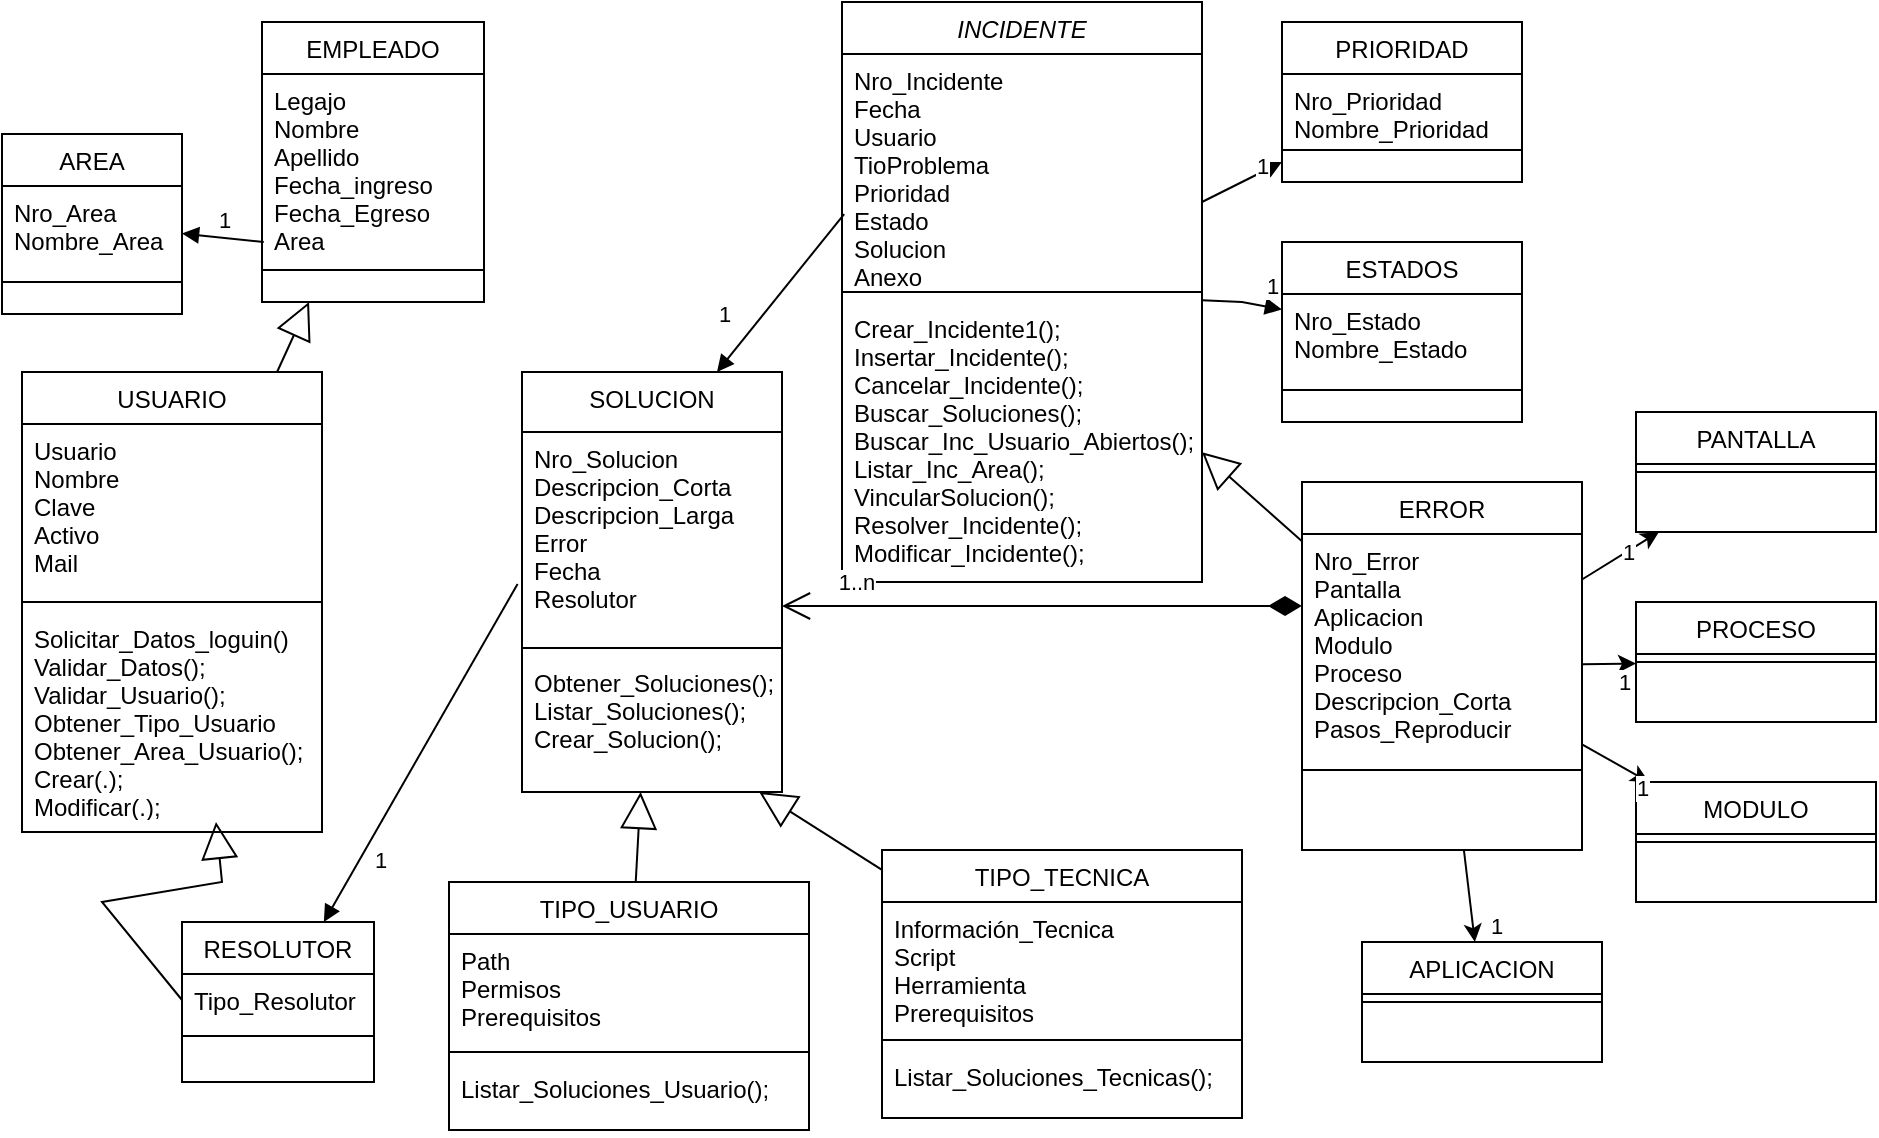 <mxfile version="24.1.0" type="device" pages="3">
  <diagram id="wnnmfJHw3ZaoxQa9WOJB" name="Página-3">
    <mxGraphModel dx="1120" dy="532" grid="1" gridSize="10" guides="1" tooltips="1" connect="1" arrows="1" fold="1" page="1" pageScale="1" pageWidth="827" pageHeight="1169" math="0" shadow="0">
      <root>
        <mxCell id="0" />
        <mxCell id="1" parent="0" />
        <mxCell id="3yCW_O1EWZmLRjjD7TSP-1" value="INCIDENTE" style="swimlane;fontStyle=2;align=center;verticalAlign=top;childLayout=stackLayout;horizontal=1;startSize=26;horizontalStack=0;resizeParent=1;resizeLast=0;collapsible=1;marginBottom=0;rounded=0;shadow=0;strokeWidth=1;" parent="1" vertex="1">
          <mxGeometry x="430" width="180" height="290" as="geometry">
            <mxRectangle x="230" y="140" width="160" height="26" as="alternateBounds" />
          </mxGeometry>
        </mxCell>
        <mxCell id="3yCW_O1EWZmLRjjD7TSP-2" value="Nro_Incidente&#xa;Fecha&#xa;Usuario&#xa;TioProblema&#xa;Prioridad&#xa;Estado&#xa;Solucion&#xa;Anexo&#xa;" style="text;align=left;verticalAlign=top;spacingLeft=4;spacingRight=4;overflow=hidden;rotatable=0;points=[[0,0.5],[1,0.5]];portConstraint=eastwest;" parent="3yCW_O1EWZmLRjjD7TSP-1" vertex="1">
          <mxGeometry y="26" width="180" height="114" as="geometry" />
        </mxCell>
        <mxCell id="3yCW_O1EWZmLRjjD7TSP-3" value="" style="line;html=1;strokeWidth=1;align=left;verticalAlign=middle;spacingTop=-1;spacingLeft=3;spacingRight=3;rotatable=0;labelPosition=right;points=[];portConstraint=eastwest;" parent="3yCW_O1EWZmLRjjD7TSP-1" vertex="1">
          <mxGeometry y="140" width="180" height="10" as="geometry" />
        </mxCell>
        <mxCell id="3yCW_O1EWZmLRjjD7TSP-4" value="Crear_Incidente1();&#xa;Insertar_Incidente();&#xa;Cancelar_Incidente();&#xa;Buscar_Soluciones();&#xa;Buscar_Inc_Usuario_Abiertos();&#xa;Listar_Inc_Area();&#xa;VincularSolucion();&#xa;Resolver_Incidente();&#xa;Modificar_Incidente(); &#xa;" style="text;align=left;verticalAlign=top;spacingLeft=4;spacingRight=4;overflow=hidden;rotatable=0;points=[[0,0.5],[1,0.5]];portConstraint=eastwest;" parent="3yCW_O1EWZmLRjjD7TSP-1" vertex="1">
          <mxGeometry y="150" width="180" height="130" as="geometry" />
        </mxCell>
        <mxCell id="3yCW_O1EWZmLRjjD7TSP-5" value="SOLUCION" style="swimlane;fontStyle=0;align=center;verticalAlign=top;childLayout=stackLayout;horizontal=1;startSize=30;horizontalStack=0;resizeParent=1;resizeLast=0;collapsible=1;marginBottom=0;rounded=0;shadow=0;strokeWidth=1;" parent="1" vertex="1">
          <mxGeometry x="270" y="185" width="130" height="210" as="geometry">
            <mxRectangle x="550" y="140" width="160" height="26" as="alternateBounds" />
          </mxGeometry>
        </mxCell>
        <mxCell id="3yCW_O1EWZmLRjjD7TSP-6" value="Nro_Solucion&#xa;Descripcion_Corta&#xa;Descripcion_Larga&#xa;Error&#xa;Fecha&#xa;Resolutor&#xa;" style="text;align=left;verticalAlign=top;spacingLeft=4;spacingRight=4;overflow=hidden;rotatable=0;points=[[0,0.5],[1,0.5]];portConstraint=eastwest;" parent="3yCW_O1EWZmLRjjD7TSP-5" vertex="1">
          <mxGeometry y="30" width="130" height="104" as="geometry" />
        </mxCell>
        <mxCell id="3yCW_O1EWZmLRjjD7TSP-7" value="" style="line;html=1;strokeWidth=1;align=left;verticalAlign=middle;spacingTop=-1;spacingLeft=3;spacingRight=3;rotatable=0;labelPosition=right;points=[];portConstraint=eastwest;" parent="3yCW_O1EWZmLRjjD7TSP-5" vertex="1">
          <mxGeometry y="134" width="130" height="8" as="geometry" />
        </mxCell>
        <mxCell id="3yCW_O1EWZmLRjjD7TSP-8" value="Obtener_Soluciones();&#xa;Listar_Soluciones();&#xa;Crear_Solucion();&#xa;&#xa;" style="text;align=left;verticalAlign=top;spacingLeft=4;spacingRight=4;overflow=hidden;rotatable=0;points=[[0,0.5],[1,0.5]];portConstraint=eastwest;" parent="3yCW_O1EWZmLRjjD7TSP-5" vertex="1">
          <mxGeometry y="142" width="130" height="68" as="geometry" />
        </mxCell>
        <mxCell id="3yCW_O1EWZmLRjjD7TSP-9" value="RESOLUTOR" style="swimlane;fontStyle=0;align=center;verticalAlign=top;childLayout=stackLayout;horizontal=1;startSize=26;horizontalStack=0;resizeParent=1;resizeLast=0;collapsible=1;marginBottom=0;rounded=0;shadow=0;strokeWidth=1;" parent="1" vertex="1">
          <mxGeometry x="100" y="460" width="96" height="80" as="geometry">
            <mxRectangle x="550" y="140" width="160" height="26" as="alternateBounds" />
          </mxGeometry>
        </mxCell>
        <mxCell id="3yCW_O1EWZmLRjjD7TSP-10" value="Tipo_Resolutor" style="text;align=left;verticalAlign=top;spacingLeft=4;spacingRight=4;overflow=hidden;rotatable=0;points=[[0,0.5],[1,0.5]];portConstraint=eastwest;" parent="3yCW_O1EWZmLRjjD7TSP-9" vertex="1">
          <mxGeometry y="26" width="96" height="26" as="geometry" />
        </mxCell>
        <mxCell id="3yCW_O1EWZmLRjjD7TSP-11" value="" style="line;html=1;strokeWidth=1;align=left;verticalAlign=middle;spacingTop=-1;spacingLeft=3;spacingRight=3;rotatable=0;labelPosition=right;points=[];portConstraint=eastwest;" parent="3yCW_O1EWZmLRjjD7TSP-9" vertex="1">
          <mxGeometry y="52" width="96" height="10" as="geometry" />
        </mxCell>
        <mxCell id="3yCW_O1EWZmLRjjD7TSP-12" value="AREA" style="swimlane;fontStyle=0;align=center;verticalAlign=top;childLayout=stackLayout;horizontal=1;startSize=26;horizontalStack=0;resizeParent=1;resizeLast=0;collapsible=1;marginBottom=0;rounded=0;shadow=0;strokeWidth=1;" parent="1" vertex="1">
          <mxGeometry x="10" y="66" width="90" height="90" as="geometry">
            <mxRectangle x="550" y="140" width="160" height="26" as="alternateBounds" />
          </mxGeometry>
        </mxCell>
        <mxCell id="3yCW_O1EWZmLRjjD7TSP-13" value="Nro_Area&#xa;Nombre_Area&#xa;" style="text;align=left;verticalAlign=top;spacingLeft=4;spacingRight=4;overflow=hidden;rotatable=0;points=[[0,0.5],[1,0.5]];portConstraint=eastwest;" parent="3yCW_O1EWZmLRjjD7TSP-12" vertex="1">
          <mxGeometry y="26" width="90" height="44" as="geometry" />
        </mxCell>
        <mxCell id="3yCW_O1EWZmLRjjD7TSP-14" value="" style="line;html=1;strokeWidth=1;align=left;verticalAlign=middle;spacingTop=-1;spacingLeft=3;spacingRight=3;rotatable=0;labelPosition=right;points=[];portConstraint=eastwest;" parent="3yCW_O1EWZmLRjjD7TSP-12" vertex="1">
          <mxGeometry y="70" width="90" height="8" as="geometry" />
        </mxCell>
        <mxCell id="3yCW_O1EWZmLRjjD7TSP-15" value="ERROR" style="swimlane;fontStyle=0;align=center;verticalAlign=top;childLayout=stackLayout;horizontal=1;startSize=26;horizontalStack=0;resizeParent=1;resizeLast=0;collapsible=1;marginBottom=0;rounded=0;shadow=0;strokeWidth=1;" parent="1" vertex="1">
          <mxGeometry x="660" y="240" width="140" height="184" as="geometry">
            <mxRectangle x="130" y="380" width="160" height="26" as="alternateBounds" />
          </mxGeometry>
        </mxCell>
        <mxCell id="3yCW_O1EWZmLRjjD7TSP-16" value="Nro_Error&#xa;Pantalla&#xa;Aplicacion&#xa;Modulo&#xa;Proceso&#xa;Descripcion_Corta&#xa;Pasos_Reproducir&#xa;" style="text;align=left;verticalAlign=top;spacingLeft=4;spacingRight=4;overflow=hidden;rotatable=0;points=[[0,0.5],[1,0.5]];portConstraint=eastwest;" parent="3yCW_O1EWZmLRjjD7TSP-15" vertex="1">
          <mxGeometry y="26" width="140" height="114" as="geometry" />
        </mxCell>
        <mxCell id="3yCW_O1EWZmLRjjD7TSP-17" value="" style="line;html=1;strokeWidth=1;align=left;verticalAlign=middle;spacingTop=-1;spacingLeft=3;spacingRight=3;rotatable=0;labelPosition=right;points=[];portConstraint=eastwest;" parent="3yCW_O1EWZmLRjjD7TSP-15" vertex="1">
          <mxGeometry y="140" width="140" height="8" as="geometry" />
        </mxCell>
        <mxCell id="3yCW_O1EWZmLRjjD7TSP-19" value="ESTADOS" style="swimlane;fontStyle=0;align=center;verticalAlign=top;childLayout=stackLayout;horizontal=1;startSize=26;horizontalStack=0;resizeParent=1;resizeLast=0;collapsible=1;marginBottom=0;rounded=0;shadow=0;strokeWidth=1;" parent="1" vertex="1">
          <mxGeometry x="650" y="120" width="120" height="90" as="geometry">
            <mxRectangle x="130" y="380" width="160" height="26" as="alternateBounds" />
          </mxGeometry>
        </mxCell>
        <mxCell id="3yCW_O1EWZmLRjjD7TSP-20" value="Nro_Estado&#xa;Nombre_Estado&#xa;" style="text;align=left;verticalAlign=top;spacingLeft=4;spacingRight=4;overflow=hidden;rotatable=0;points=[[0,0.5],[1,0.5]];portConstraint=eastwest;" parent="3yCW_O1EWZmLRjjD7TSP-19" vertex="1">
          <mxGeometry y="26" width="120" height="44" as="geometry" />
        </mxCell>
        <mxCell id="3yCW_O1EWZmLRjjD7TSP-21" value="" style="line;html=1;strokeWidth=1;align=left;verticalAlign=middle;spacingTop=-1;spacingLeft=3;spacingRight=3;rotatable=0;labelPosition=right;points=[];portConstraint=eastwest;" parent="3yCW_O1EWZmLRjjD7TSP-19" vertex="1">
          <mxGeometry y="70" width="120" height="8" as="geometry" />
        </mxCell>
        <mxCell id="3yCW_O1EWZmLRjjD7TSP-22" value="PRIORIDAD" style="swimlane;fontStyle=0;align=center;verticalAlign=top;childLayout=stackLayout;horizontal=1;startSize=26;horizontalStack=0;resizeParent=1;resizeLast=0;collapsible=1;marginBottom=0;rounded=0;shadow=0;strokeWidth=1;" parent="1" vertex="1">
          <mxGeometry x="650" y="10" width="120" height="80" as="geometry">
            <mxRectangle x="130" y="380" width="160" height="26" as="alternateBounds" />
          </mxGeometry>
        </mxCell>
        <mxCell id="3yCW_O1EWZmLRjjD7TSP-23" value="Nro_Prioridad&#xa;Nombre_Prioridad&#xa;" style="text;align=left;verticalAlign=top;spacingLeft=4;spacingRight=4;overflow=hidden;rotatable=0;points=[[0,0.5],[1,0.5]];portConstraint=eastwest;" parent="3yCW_O1EWZmLRjjD7TSP-22" vertex="1">
          <mxGeometry y="26" width="120" height="34" as="geometry" />
        </mxCell>
        <mxCell id="3yCW_O1EWZmLRjjD7TSP-24" value="" style="line;html=1;strokeWidth=1;align=left;verticalAlign=middle;spacingTop=-1;spacingLeft=3;spacingRight=3;rotatable=0;labelPosition=right;points=[];portConstraint=eastwest;" parent="3yCW_O1EWZmLRjjD7TSP-22" vertex="1">
          <mxGeometry y="60" width="120" height="8" as="geometry" />
        </mxCell>
        <mxCell id="3yCW_O1EWZmLRjjD7TSP-25" value="USUARIO" style="swimlane;fontStyle=0;align=center;verticalAlign=top;childLayout=stackLayout;horizontal=1;startSize=26;horizontalStack=0;resizeParent=1;resizeLast=0;collapsible=1;marginBottom=0;rounded=0;shadow=0;strokeWidth=1;" parent="1" vertex="1">
          <mxGeometry x="20" y="185" width="150" height="230" as="geometry">
            <mxRectangle x="550" y="140" width="160" height="26" as="alternateBounds" />
          </mxGeometry>
        </mxCell>
        <mxCell id="3yCW_O1EWZmLRjjD7TSP-26" value="Usuario&#xa;Nombre&#xa;Clave&#xa;Activo&#xa;Mail&#xa;" style="text;align=left;verticalAlign=top;spacingLeft=4;spacingRight=4;overflow=hidden;rotatable=0;points=[[0,0.5],[1,0.5]];portConstraint=eastwest;" parent="3yCW_O1EWZmLRjjD7TSP-25" vertex="1">
          <mxGeometry y="26" width="150" height="84" as="geometry" />
        </mxCell>
        <mxCell id="3yCW_O1EWZmLRjjD7TSP-27" value="" style="line;html=1;strokeWidth=1;align=left;verticalAlign=middle;spacingTop=-1;spacingLeft=3;spacingRight=3;rotatable=0;labelPosition=right;points=[];portConstraint=eastwest;" parent="3yCW_O1EWZmLRjjD7TSP-25" vertex="1">
          <mxGeometry y="110" width="150" height="10" as="geometry" />
        </mxCell>
        <mxCell id="3yCW_O1EWZmLRjjD7TSP-28" value="Solicitar_Datos_loguin()&#xa;Validar_Datos();&#xa;Validar_Usuario();&#xa;Obtener_Tipo_Usuario&#xa;Obtener_Area_Usuario();&#xa;Crear(.);&#xa;Modificar(.); &#xa;" style="text;align=left;verticalAlign=top;spacingLeft=4;spacingRight=4;overflow=hidden;rotatable=0;points=[[0,0.5],[1,0.5]];portConstraint=eastwest;rounded=0;shadow=0;html=0;" parent="3yCW_O1EWZmLRjjD7TSP-25" vertex="1">
          <mxGeometry y="120" width="150" height="100" as="geometry" />
        </mxCell>
        <mxCell id="3yCW_O1EWZmLRjjD7TSP-29" value="1" style="html=1;verticalAlign=bottom;endArrow=block;curved=0;rounded=0;" parent="1" source="3yCW_O1EWZmLRjjD7TSP-1" target="3yCW_O1EWZmLRjjD7TSP-19" edge="1">
          <mxGeometry x="0.703" y="2" width="80" relative="1" as="geometry">
            <mxPoint x="627.232" y="114" as="sourcePoint" />
            <mxPoint x="469" y="290" as="targetPoint" />
            <mxPoint as="offset" />
            <Array as="points">
              <mxPoint x="630" y="150" />
            </Array>
          </mxGeometry>
        </mxCell>
        <mxCell id="3yCW_O1EWZmLRjjD7TSP-30" value="1" style="html=1;verticalAlign=bottom;endArrow=block;curved=0;rounded=0;" parent="1" source="3yCW_O1EWZmLRjjD7TSP-1" target="3yCW_O1EWZmLRjjD7TSP-22" edge="1">
          <mxGeometry x="0.368" y="-5" width="80" relative="1" as="geometry">
            <mxPoint x="389" y="290" as="sourcePoint" />
            <mxPoint x="469" y="290" as="targetPoint" />
            <mxPoint as="offset" />
          </mxGeometry>
        </mxCell>
        <mxCell id="3yCW_O1EWZmLRjjD7TSP-31" value="EMPLEADO" style="swimlane;fontStyle=0;align=center;verticalAlign=top;childLayout=stackLayout;horizontal=1;startSize=26;horizontalStack=0;resizeParent=1;resizeLast=0;collapsible=1;marginBottom=0;rounded=0;shadow=0;strokeWidth=1;" parent="1" vertex="1">
          <mxGeometry x="140" y="10" width="111" height="140" as="geometry">
            <mxRectangle x="550" y="140" width="160" height="26" as="alternateBounds" />
          </mxGeometry>
        </mxCell>
        <mxCell id="3yCW_O1EWZmLRjjD7TSP-32" value="Legajo&#xa;Nombre&#xa;Apellido&#xa;Fecha_ingreso&#xa;Fecha_Egreso&#xa;Area" style="text;align=left;verticalAlign=top;spacingLeft=4;spacingRight=4;overflow=hidden;rotatable=0;points=[[0,0.5],[1,0.5]];portConstraint=eastwest;" parent="3yCW_O1EWZmLRjjD7TSP-31" vertex="1">
          <mxGeometry y="26" width="111" height="94" as="geometry" />
        </mxCell>
        <mxCell id="3yCW_O1EWZmLRjjD7TSP-33" value="" style="line;html=1;strokeWidth=1;align=left;verticalAlign=middle;spacingTop=-1;spacingLeft=3;spacingRight=3;rotatable=0;labelPosition=right;points=[];portConstraint=eastwest;" parent="3yCW_O1EWZmLRjjD7TSP-31" vertex="1">
          <mxGeometry y="120" width="111" height="8" as="geometry" />
        </mxCell>
        <mxCell id="3yCW_O1EWZmLRjjD7TSP-34" value="" style="endArrow=block;endSize=16;endFill=0;html=1;rounded=0;" parent="1" source="3yCW_O1EWZmLRjjD7TSP-25" target="3yCW_O1EWZmLRjjD7TSP-31" edge="1">
          <mxGeometry width="160" relative="1" as="geometry">
            <mxPoint x="349" y="270" as="sourcePoint" />
            <mxPoint x="509" y="270" as="targetPoint" />
          </mxGeometry>
        </mxCell>
        <mxCell id="3yCW_O1EWZmLRjjD7TSP-35" value="1" style="html=1;verticalAlign=bottom;endArrow=block;curved=0;rounded=0;exitX=0.008;exitY=0.894;exitDx=0;exitDy=0;exitPerimeter=0;" parent="1" source="3yCW_O1EWZmLRjjD7TSP-32" target="3yCW_O1EWZmLRjjD7TSP-12" edge="1">
          <mxGeometry width="80" relative="1" as="geometry">
            <mxPoint x="699" y="146" as="sourcePoint" />
            <mxPoint x="769" y="116" as="targetPoint" />
          </mxGeometry>
        </mxCell>
        <mxCell id="3yCW_O1EWZmLRjjD7TSP-37" value="" style="endArrow=block;endSize=16;endFill=0;html=1;rounded=0;" parent="1" source="3yCW_O1EWZmLRjjD7TSP-15" target="3yCW_O1EWZmLRjjD7TSP-1" edge="1">
          <mxGeometry width="160" relative="1" as="geometry">
            <mxPoint x="619" y="350" as="sourcePoint" />
            <mxPoint x="433" y="210" as="targetPoint" />
          </mxGeometry>
        </mxCell>
        <mxCell id="3yCW_O1EWZmLRjjD7TSP-38" value="1" style="html=1;verticalAlign=bottom;endArrow=block;curved=0;rounded=0;exitX=-0.017;exitY=0.731;exitDx=0;exitDy=0;exitPerimeter=0;" parent="1" source="3yCW_O1EWZmLRjjD7TSP-6" target="3yCW_O1EWZmLRjjD7TSP-9" edge="1">
          <mxGeometry x="0.658" y="13" width="80" relative="1" as="geometry">
            <mxPoint x="689" y="178" as="sourcePoint" />
            <mxPoint x="769" y="199" as="targetPoint" />
            <mxPoint as="offset" />
          </mxGeometry>
        </mxCell>
        <mxCell id="3yCW_O1EWZmLRjjD7TSP-39" value="" style="endArrow=block;endSize=16;endFill=0;html=1;rounded=0;exitX=0;exitY=0.5;exitDx=0;exitDy=0;" parent="1" source="3yCW_O1EWZmLRjjD7TSP-10" edge="1">
          <mxGeometry width="160" relative="1" as="geometry">
            <mxPoint x="247.786" y="440" as="sourcePoint" />
            <mxPoint x="117" y="410" as="targetPoint" />
            <Array as="points">
              <mxPoint x="60" y="450" />
              <mxPoint x="120" y="440" />
            </Array>
          </mxGeometry>
        </mxCell>
        <mxCell id="3yCW_O1EWZmLRjjD7TSP-53" value="APLICACION" style="swimlane;fontStyle=0;align=center;verticalAlign=top;childLayout=stackLayout;horizontal=1;startSize=26;horizontalStack=0;resizeParent=1;resizeLast=0;collapsible=1;marginBottom=0;rounded=0;shadow=0;strokeWidth=1;" parent="1" vertex="1">
          <mxGeometry x="690" y="470" width="120" height="60" as="geometry">
            <mxRectangle x="130" y="380" width="160" height="26" as="alternateBounds" />
          </mxGeometry>
        </mxCell>
        <mxCell id="3yCW_O1EWZmLRjjD7TSP-54" value="" style="line;html=1;strokeWidth=1;align=left;verticalAlign=middle;spacingTop=-1;spacingLeft=3;spacingRight=3;rotatable=0;labelPosition=right;points=[];portConstraint=eastwest;" parent="3yCW_O1EWZmLRjjD7TSP-53" vertex="1">
          <mxGeometry y="26" width="120" height="8" as="geometry" />
        </mxCell>
        <mxCell id="3yCW_O1EWZmLRjjD7TSP-55" value="MODULO" style="swimlane;fontStyle=0;align=center;verticalAlign=top;childLayout=stackLayout;horizontal=1;startSize=26;horizontalStack=0;resizeParent=1;resizeLast=0;collapsible=1;marginBottom=0;rounded=0;shadow=0;strokeWidth=1;" parent="1" vertex="1">
          <mxGeometry x="827" y="390" width="120" height="60" as="geometry">
            <mxRectangle x="130" y="380" width="160" height="26" as="alternateBounds" />
          </mxGeometry>
        </mxCell>
        <mxCell id="3yCW_O1EWZmLRjjD7TSP-56" value="" style="line;html=1;strokeWidth=1;align=left;verticalAlign=middle;spacingTop=-1;spacingLeft=3;spacingRight=3;rotatable=0;labelPosition=right;points=[];portConstraint=eastwest;" parent="3yCW_O1EWZmLRjjD7TSP-55" vertex="1">
          <mxGeometry y="26" width="120" height="8" as="geometry" />
        </mxCell>
        <mxCell id="3yCW_O1EWZmLRjjD7TSP-57" value="PROCESO" style="swimlane;fontStyle=0;align=center;verticalAlign=top;childLayout=stackLayout;horizontal=1;startSize=26;horizontalStack=0;resizeParent=1;resizeLast=0;collapsible=1;marginBottom=0;rounded=0;shadow=0;strokeWidth=1;" parent="1" vertex="1">
          <mxGeometry x="827" y="300" width="120" height="60" as="geometry">
            <mxRectangle x="130" y="380" width="160" height="26" as="alternateBounds" />
          </mxGeometry>
        </mxCell>
        <mxCell id="3yCW_O1EWZmLRjjD7TSP-58" value="" style="line;html=1;strokeWidth=1;align=left;verticalAlign=middle;spacingTop=-1;spacingLeft=3;spacingRight=3;rotatable=0;labelPosition=right;points=[];portConstraint=eastwest;" parent="3yCW_O1EWZmLRjjD7TSP-57" vertex="1">
          <mxGeometry y="26" width="120" height="8" as="geometry" />
        </mxCell>
        <mxCell id="3yCW_O1EWZmLRjjD7TSP-59" value="PANTALLA" style="swimlane;fontStyle=0;align=center;verticalAlign=top;childLayout=stackLayout;horizontal=1;startSize=26;horizontalStack=0;resizeParent=1;resizeLast=0;collapsible=1;marginBottom=0;rounded=0;shadow=0;strokeWidth=1;" parent="1" vertex="1">
          <mxGeometry x="827" y="205" width="120" height="60" as="geometry">
            <mxRectangle x="130" y="380" width="160" height="26" as="alternateBounds" />
          </mxGeometry>
        </mxCell>
        <mxCell id="3yCW_O1EWZmLRjjD7TSP-60" value="" style="line;html=1;strokeWidth=1;align=left;verticalAlign=middle;spacingTop=-1;spacingLeft=3;spacingRight=3;rotatable=0;labelPosition=right;points=[];portConstraint=eastwest;" parent="3yCW_O1EWZmLRjjD7TSP-59" vertex="1">
          <mxGeometry y="26" width="120" height="8" as="geometry" />
        </mxCell>
        <mxCell id="3yCW_O1EWZmLRjjD7TSP-61" value="" style="endArrow=classic;html=1;rounded=0;" parent="1" source="3yCW_O1EWZmLRjjD7TSP-15" target="3yCW_O1EWZmLRjjD7TSP-59" edge="1">
          <mxGeometry width="50" height="50" relative="1" as="geometry">
            <mxPoint x="740" y="340" as="sourcePoint" />
            <mxPoint x="790" y="290" as="targetPoint" />
          </mxGeometry>
        </mxCell>
        <mxCell id="3yCW_O1EWZmLRjjD7TSP-65" value="1" style="edgeLabel;html=1;align=center;verticalAlign=middle;resizable=0;points=[];" parent="3yCW_O1EWZmLRjjD7TSP-61" vertex="1" connectable="0">
          <mxGeometry x="0.182" y="-1" relative="1" as="geometry">
            <mxPoint y="-1" as="offset" />
          </mxGeometry>
        </mxCell>
        <mxCell id="3yCW_O1EWZmLRjjD7TSP-63" value="" style="endArrow=classic;html=1;rounded=0;" parent="1" source="3yCW_O1EWZmLRjjD7TSP-15" target="3yCW_O1EWZmLRjjD7TSP-57" edge="1">
          <mxGeometry x="0.053" y="30" width="50" height="50" relative="1" as="geometry">
            <mxPoint x="790" y="331" as="sourcePoint" />
            <mxPoint x="830" y="319" as="targetPoint" />
            <mxPoint as="offset" />
          </mxGeometry>
        </mxCell>
        <mxCell id="JC_kYVoggTjuDr3V6fPM-17" value="1" style="edgeLabel;html=1;align=center;verticalAlign=middle;resizable=0;points=[];" parent="3yCW_O1EWZmLRjjD7TSP-63" vertex="1" connectable="0">
          <mxGeometry x="0.195" y="-6" relative="1" as="geometry">
            <mxPoint x="5" y="3" as="offset" />
          </mxGeometry>
        </mxCell>
        <mxCell id="3yCW_O1EWZmLRjjD7TSP-64" value="" style="endArrow=classic;html=1;rounded=0;" parent="1" source="3yCW_O1EWZmLRjjD7TSP-15" target="3yCW_O1EWZmLRjjD7TSP-55" edge="1">
          <mxGeometry width="50" height="50" relative="1" as="geometry">
            <mxPoint x="800" y="341" as="sourcePoint" />
            <mxPoint x="840" y="329" as="targetPoint" />
          </mxGeometry>
        </mxCell>
        <mxCell id="JC_kYVoggTjuDr3V6fPM-15" value="1" style="edgeLabel;html=1;align=center;verticalAlign=middle;resizable=0;points=[];" parent="3yCW_O1EWZmLRjjD7TSP-64" vertex="1" connectable="0">
          <mxGeometry x="-0.116" y="-5" relative="1" as="geometry">
            <mxPoint x="17" y="9" as="offset" />
          </mxGeometry>
        </mxCell>
        <mxCell id="3yCW_O1EWZmLRjjD7TSP-62" value="1" style="endArrow=classic;html=1;rounded=0;" parent="1" source="3yCW_O1EWZmLRjjD7TSP-15" target="3yCW_O1EWZmLRjjD7TSP-53" edge="1">
          <mxGeometry x="0.707" y="11" width="50" height="50" relative="1" as="geometry">
            <mxPoint x="700" y="352" as="sourcePoint" />
            <mxPoint x="740" y="340" as="targetPoint" />
            <mxPoint as="offset" />
          </mxGeometry>
        </mxCell>
        <mxCell id="sKF7HAbHJvOb9sRfOv-6-4" value="" style="endArrow=block;endSize=16;endFill=0;html=1;rounded=0;" parent="1" source="JC_kYVoggTjuDr3V6fPM-6" target="3yCW_O1EWZmLRjjD7TSP-5" edge="1">
          <mxGeometry width="160" relative="1" as="geometry">
            <mxPoint x="320.5" y="470" as="sourcePoint" />
            <mxPoint x="344" y="425" as="targetPoint" />
            <Array as="points" />
          </mxGeometry>
        </mxCell>
        <mxCell id="sKF7HAbHJvOb9sRfOv-6-7" value="" style="endArrow=block;endSize=16;endFill=0;html=1;rounded=0;" parent="1" source="JC_kYVoggTjuDr3V6fPM-1" target="3yCW_O1EWZmLRjjD7TSP-8" edge="1">
          <mxGeometry width="160" relative="1" as="geometry">
            <mxPoint x="388.608" y="470" as="sourcePoint" />
            <mxPoint x="354" y="435" as="targetPoint" />
            <Array as="points" />
          </mxGeometry>
        </mxCell>
        <mxCell id="JC_kYVoggTjuDr3V6fPM-1" value="TIPO_TECNICA" style="swimlane;fontStyle=0;align=center;verticalAlign=top;childLayout=stackLayout;horizontal=1;startSize=26;horizontalStack=0;resizeParent=1;resizeLast=0;collapsible=1;marginBottom=0;rounded=0;shadow=0;strokeWidth=1;" parent="1" vertex="1">
          <mxGeometry x="450" y="424" width="180" height="134" as="geometry">
            <mxRectangle x="550" y="140" width="160" height="26" as="alternateBounds" />
          </mxGeometry>
        </mxCell>
        <mxCell id="JC_kYVoggTjuDr3V6fPM-2" value="Información_Tecnica&#xa;Script&#xa;Herramienta&#xa;Prerequisitos" style="text;align=left;verticalAlign=top;spacingLeft=4;spacingRight=4;overflow=hidden;rotatable=0;points=[[0,0.5],[1,0.5]];portConstraint=eastwest;" parent="JC_kYVoggTjuDr3V6fPM-1" vertex="1">
          <mxGeometry y="26" width="180" height="64" as="geometry" />
        </mxCell>
        <mxCell id="JC_kYVoggTjuDr3V6fPM-3" value="" style="line;html=1;strokeWidth=1;align=left;verticalAlign=middle;spacingTop=-1;spacingLeft=3;spacingRight=3;rotatable=0;labelPosition=right;points=[];portConstraint=eastwest;" parent="JC_kYVoggTjuDr3V6fPM-1" vertex="1">
          <mxGeometry y="90" width="180" height="10" as="geometry" />
        </mxCell>
        <mxCell id="JC_kYVoggTjuDr3V6fPM-4" value="Listar_Soluciones_Tecnicas();" style="text;align=left;verticalAlign=top;spacingLeft=4;spacingRight=4;overflow=hidden;rotatable=0;points=[[0,0.5],[1,0.5]];portConstraint=eastwest;" parent="JC_kYVoggTjuDr3V6fPM-1" vertex="1">
          <mxGeometry y="100" width="180" height="34" as="geometry" />
        </mxCell>
        <mxCell id="JC_kYVoggTjuDr3V6fPM-6" value="TIPO_USUARIO" style="swimlane;fontStyle=0;align=center;verticalAlign=top;childLayout=stackLayout;horizontal=1;startSize=26;horizontalStack=0;resizeParent=1;resizeLast=0;collapsible=1;marginBottom=0;rounded=0;shadow=0;strokeWidth=1;" parent="1" vertex="1">
          <mxGeometry x="233.5" y="440" width="180" height="124" as="geometry">
            <mxRectangle x="550" y="140" width="160" height="26" as="alternateBounds" />
          </mxGeometry>
        </mxCell>
        <mxCell id="JC_kYVoggTjuDr3V6fPM-7" value="Path&#xa;Permisos&#xa;Prerequisitos" style="text;align=left;verticalAlign=top;spacingLeft=4;spacingRight=4;overflow=hidden;rotatable=0;points=[[0,0.5],[1,0.5]];portConstraint=eastwest;" parent="JC_kYVoggTjuDr3V6fPM-6" vertex="1">
          <mxGeometry y="26" width="180" height="54" as="geometry" />
        </mxCell>
        <mxCell id="JC_kYVoggTjuDr3V6fPM-8" value="" style="line;html=1;strokeWidth=1;align=left;verticalAlign=middle;spacingTop=-1;spacingLeft=3;spacingRight=3;rotatable=0;labelPosition=right;points=[];portConstraint=eastwest;" parent="JC_kYVoggTjuDr3V6fPM-6" vertex="1">
          <mxGeometry y="80" width="180" height="10" as="geometry" />
        </mxCell>
        <mxCell id="JC_kYVoggTjuDr3V6fPM-10" value="Listar_Soluciones_Usuario();" style="text;align=left;verticalAlign=top;spacingLeft=4;spacingRight=4;overflow=hidden;rotatable=0;points=[[0,0.5],[1,0.5]];portConstraint=eastwest;" parent="JC_kYVoggTjuDr3V6fPM-6" vertex="1">
          <mxGeometry y="90" width="180" height="34" as="geometry" />
        </mxCell>
        <mxCell id="JC_kYVoggTjuDr3V6fPM-21" value="1" style="html=1;verticalAlign=bottom;endArrow=block;curved=0;rounded=0;exitX=0.006;exitY=0.702;exitDx=0;exitDy=0;exitPerimeter=0;entryX=0.75;entryY=0;entryDx=0;entryDy=0;" parent="1" source="3yCW_O1EWZmLRjjD7TSP-2" target="3yCW_O1EWZmLRjjD7TSP-5" edge="1">
          <mxGeometry x="0.647" y="-10" width="80" relative="1" as="geometry">
            <mxPoint x="400" y="177.087" as="sourcePoint" />
            <mxPoint x="360" y="219.996" as="targetPoint" />
            <mxPoint as="offset" />
          </mxGeometry>
        </mxCell>
        <mxCell id="JC_kYVoggTjuDr3V6fPM-22" value="" style="endArrow=open;html=1;endSize=12;startArrow=diamondThin;startSize=14;startFill=1;edgeStyle=orthogonalEdgeStyle;align=left;verticalAlign=bottom;rounded=0;" parent="1" source="3yCW_O1EWZmLRjjD7TSP-16" target="3yCW_O1EWZmLRjjD7TSP-6" edge="1">
          <mxGeometry x="-1" y="3" relative="1" as="geometry">
            <mxPoint x="580" y="332" as="sourcePoint" />
            <mxPoint x="640" y="300" as="targetPoint" />
            <Array as="points">
              <mxPoint x="580" y="302" />
              <mxPoint x="580" y="302" />
            </Array>
          </mxGeometry>
        </mxCell>
        <mxCell id="JC_kYVoggTjuDr3V6fPM-23" value="1..n" style="edgeLabel;html=1;align=center;verticalAlign=middle;resizable=0;points=[];" parent="JC_kYVoggTjuDr3V6fPM-22" vertex="1" connectable="0">
          <mxGeometry x="0.69" y="-1" relative="1" as="geometry">
            <mxPoint x="-4" y="-11" as="offset" />
          </mxGeometry>
        </mxCell>
      </root>
    </mxGraphModel>
  </diagram>
  <diagram id="aaZX6XSQjwmliS0fy89a" name="Página-2">
    <mxGraphModel dx="1120" dy="532" grid="1" gridSize="10" guides="1" tooltips="1" connect="1" arrows="1" fold="1" page="1" pageScale="1" pageWidth="827" pageHeight="1169" math="0" shadow="0">
      <root>
        <mxCell id="0" />
        <mxCell id="1" parent="0" />
        <mxCell id="TRROvPcTlUShkeC5-h1H-1" value="INCIDENTE" style="swimlane;fontStyle=2;align=center;verticalAlign=top;childLayout=stackLayout;horizontal=1;startSize=26;horizontalStack=0;resizeParent=1;resizeLast=0;collapsible=1;marginBottom=0;rounded=0;shadow=0;strokeWidth=1;" parent="1" vertex="1">
          <mxGeometry x="430" width="180" height="290" as="geometry">
            <mxRectangle x="230" y="140" width="160" height="26" as="alternateBounds" />
          </mxGeometry>
        </mxCell>
        <mxCell id="TRROvPcTlUShkeC5-h1H-2" value="Nro_Incidente&#xa;Fecha&#xa;Usuario&#xa;TioProblema&#xa;Prioridad&#xa;Estado&#xa;Solucion&#xa;Anexo&#xa;" style="text;align=left;verticalAlign=top;spacingLeft=4;spacingRight=4;overflow=hidden;rotatable=0;points=[[0,0.5],[1,0.5]];portConstraint=eastwest;" parent="TRROvPcTlUShkeC5-h1H-1" vertex="1">
          <mxGeometry y="26" width="180" height="114" as="geometry" />
        </mxCell>
        <mxCell id="TRROvPcTlUShkeC5-h1H-3" value="" style="line;html=1;strokeWidth=1;align=left;verticalAlign=middle;spacingTop=-1;spacingLeft=3;spacingRight=3;rotatable=0;labelPosition=right;points=[];portConstraint=eastwest;" parent="TRROvPcTlUShkeC5-h1H-1" vertex="1">
          <mxGeometry y="140" width="180" height="10" as="geometry" />
        </mxCell>
        <mxCell id="TRROvPcTlUShkeC5-h1H-4" value="Crear_Incidente1();&#xa;Insertar_Incidente();&#xa;Cancelar_Incidente();&#xa;Buscar_Soluciones();&#xa;Buscar_Inc_Usuario_Abiertos();&#xa;Listar_Inc_Area();&#xa;VincularSolucion();&#xa;Resolver_Incidente();&#xa;Modificar_Incidente(); &#xa;" style="text;align=left;verticalAlign=top;spacingLeft=4;spacingRight=4;overflow=hidden;rotatable=0;points=[[0,0.5],[1,0.5]];portConstraint=eastwest;" parent="TRROvPcTlUShkeC5-h1H-1" vertex="1">
          <mxGeometry y="150" width="180" height="130" as="geometry" />
        </mxCell>
        <mxCell id="TRROvPcTlUShkeC5-h1H-5" value="SOLUCION" style="swimlane;fontStyle=0;align=center;verticalAlign=top;childLayout=stackLayout;horizontal=1;startSize=30;horizontalStack=0;resizeParent=1;resizeLast=0;collapsible=1;marginBottom=0;rounded=0;shadow=0;strokeWidth=1;" parent="1" vertex="1">
          <mxGeometry x="270" y="185" width="130" height="210" as="geometry">
            <mxRectangle x="550" y="140" width="160" height="26" as="alternateBounds" />
          </mxGeometry>
        </mxCell>
        <mxCell id="TRROvPcTlUShkeC5-h1H-6" value="Nro_Solucion&#xa;Descripcion_Corta&#xa;Descripcion_Larga&#xa;Error&#xa;Fecha&#xa;Resolutor&#xa;" style="text;align=left;verticalAlign=top;spacingLeft=4;spacingRight=4;overflow=hidden;rotatable=0;points=[[0,0.5],[1,0.5]];portConstraint=eastwest;" parent="TRROvPcTlUShkeC5-h1H-5" vertex="1">
          <mxGeometry y="30" width="130" height="104" as="geometry" />
        </mxCell>
        <mxCell id="TRROvPcTlUShkeC5-h1H-7" value="" style="line;html=1;strokeWidth=1;align=left;verticalAlign=middle;spacingTop=-1;spacingLeft=3;spacingRight=3;rotatable=0;labelPosition=right;points=[];portConstraint=eastwest;" parent="TRROvPcTlUShkeC5-h1H-5" vertex="1">
          <mxGeometry y="134" width="130" height="8" as="geometry" />
        </mxCell>
        <mxCell id="TRROvPcTlUShkeC5-h1H-8" value="Obtener_Soluciones();&#xa;Listar_Soluciones();&#xa;Crear_Solucion();&#xa;&#xa;" style="text;align=left;verticalAlign=top;spacingLeft=4;spacingRight=4;overflow=hidden;rotatable=0;points=[[0,0.5],[1,0.5]];portConstraint=eastwest;" parent="TRROvPcTlUShkeC5-h1H-5" vertex="1">
          <mxGeometry y="142" width="130" height="68" as="geometry" />
        </mxCell>
        <mxCell id="TRROvPcTlUShkeC5-h1H-9" value="RESOLUTOR" style="swimlane;fontStyle=0;align=center;verticalAlign=top;childLayout=stackLayout;horizontal=1;startSize=26;horizontalStack=0;resizeParent=1;resizeLast=0;collapsible=1;marginBottom=0;rounded=0;shadow=0;strokeWidth=1;" parent="1" vertex="1">
          <mxGeometry x="100" y="460" width="96" height="80" as="geometry">
            <mxRectangle x="550" y="140" width="160" height="26" as="alternateBounds" />
          </mxGeometry>
        </mxCell>
        <mxCell id="TRROvPcTlUShkeC5-h1H-10" value="Tipo_Resolutor" style="text;align=left;verticalAlign=top;spacingLeft=4;spacingRight=4;overflow=hidden;rotatable=0;points=[[0,0.5],[1,0.5]];portConstraint=eastwest;" parent="TRROvPcTlUShkeC5-h1H-9" vertex="1">
          <mxGeometry y="26" width="96" height="26" as="geometry" />
        </mxCell>
        <mxCell id="TRROvPcTlUShkeC5-h1H-11" value="" style="line;html=1;strokeWidth=1;align=left;verticalAlign=middle;spacingTop=-1;spacingLeft=3;spacingRight=3;rotatable=0;labelPosition=right;points=[];portConstraint=eastwest;" parent="TRROvPcTlUShkeC5-h1H-9" vertex="1">
          <mxGeometry y="52" width="96" height="10" as="geometry" />
        </mxCell>
        <mxCell id="TRROvPcTlUShkeC5-h1H-12" value="AREA" style="swimlane;fontStyle=0;align=center;verticalAlign=top;childLayout=stackLayout;horizontal=1;startSize=26;horizontalStack=0;resizeParent=1;resizeLast=0;collapsible=1;marginBottom=0;rounded=0;shadow=0;strokeWidth=1;" parent="1" vertex="1">
          <mxGeometry x="10" y="66" width="90" height="90" as="geometry">
            <mxRectangle x="550" y="140" width="160" height="26" as="alternateBounds" />
          </mxGeometry>
        </mxCell>
        <mxCell id="TRROvPcTlUShkeC5-h1H-13" value="Nro_Area&#xa;Nombre_Area&#xa;" style="text;align=left;verticalAlign=top;spacingLeft=4;spacingRight=4;overflow=hidden;rotatable=0;points=[[0,0.5],[1,0.5]];portConstraint=eastwest;" parent="TRROvPcTlUShkeC5-h1H-12" vertex="1">
          <mxGeometry y="26" width="90" height="44" as="geometry" />
        </mxCell>
        <mxCell id="TRROvPcTlUShkeC5-h1H-14" value="" style="line;html=1;strokeWidth=1;align=left;verticalAlign=middle;spacingTop=-1;spacingLeft=3;spacingRight=3;rotatable=0;labelPosition=right;points=[];portConstraint=eastwest;" parent="TRROvPcTlUShkeC5-h1H-12" vertex="1">
          <mxGeometry y="70" width="90" height="8" as="geometry" />
        </mxCell>
        <mxCell id="TRROvPcTlUShkeC5-h1H-15" value="ERROR" style="swimlane;fontStyle=0;align=center;verticalAlign=top;childLayout=stackLayout;horizontal=1;startSize=26;horizontalStack=0;resizeParent=1;resizeLast=0;collapsible=1;marginBottom=0;rounded=0;shadow=0;strokeWidth=1;" parent="1" vertex="1">
          <mxGeometry x="660" y="240" width="140" height="184" as="geometry">
            <mxRectangle x="130" y="380" width="160" height="26" as="alternateBounds" />
          </mxGeometry>
        </mxCell>
        <mxCell id="TRROvPcTlUShkeC5-h1H-16" value="Nro_Error&#xa;Pantalla&#xa;Aplicacion&#xa;Modulo&#xa;Proceso&#xa;Descripcion_Corta&#xa;Pasos_Reproducir&#xa;" style="text;align=left;verticalAlign=top;spacingLeft=4;spacingRight=4;overflow=hidden;rotatable=0;points=[[0,0.5],[1,0.5]];portConstraint=eastwest;" parent="TRROvPcTlUShkeC5-h1H-15" vertex="1">
          <mxGeometry y="26" width="140" height="114" as="geometry" />
        </mxCell>
        <mxCell id="TRROvPcTlUShkeC5-h1H-17" value="" style="line;html=1;strokeWidth=1;align=left;verticalAlign=middle;spacingTop=-1;spacingLeft=3;spacingRight=3;rotatable=0;labelPosition=right;points=[];portConstraint=eastwest;" parent="TRROvPcTlUShkeC5-h1H-15" vertex="1">
          <mxGeometry y="140" width="140" height="8" as="geometry" />
        </mxCell>
        <mxCell id="TRROvPcTlUShkeC5-h1H-18" value="ESTADOS" style="swimlane;fontStyle=0;align=center;verticalAlign=top;childLayout=stackLayout;horizontal=1;startSize=26;horizontalStack=0;resizeParent=1;resizeLast=0;collapsible=1;marginBottom=0;rounded=0;shadow=0;strokeWidth=1;" parent="1" vertex="1">
          <mxGeometry x="650" y="120" width="120" height="90" as="geometry">
            <mxRectangle x="130" y="380" width="160" height="26" as="alternateBounds" />
          </mxGeometry>
        </mxCell>
        <mxCell id="TRROvPcTlUShkeC5-h1H-19" value="Nro_Estado&#xa;Nombre_Estado&#xa;" style="text;align=left;verticalAlign=top;spacingLeft=4;spacingRight=4;overflow=hidden;rotatable=0;points=[[0,0.5],[1,0.5]];portConstraint=eastwest;" parent="TRROvPcTlUShkeC5-h1H-18" vertex="1">
          <mxGeometry y="26" width="120" height="44" as="geometry" />
        </mxCell>
        <mxCell id="TRROvPcTlUShkeC5-h1H-20" value="" style="line;html=1;strokeWidth=1;align=left;verticalAlign=middle;spacingTop=-1;spacingLeft=3;spacingRight=3;rotatable=0;labelPosition=right;points=[];portConstraint=eastwest;" parent="TRROvPcTlUShkeC5-h1H-18" vertex="1">
          <mxGeometry y="70" width="120" height="8" as="geometry" />
        </mxCell>
        <mxCell id="TRROvPcTlUShkeC5-h1H-21" value="PRIORIDAD" style="swimlane;fontStyle=0;align=center;verticalAlign=top;childLayout=stackLayout;horizontal=1;startSize=26;horizontalStack=0;resizeParent=1;resizeLast=0;collapsible=1;marginBottom=0;rounded=0;shadow=0;strokeWidth=1;" parent="1" vertex="1">
          <mxGeometry x="650" y="10" width="120" height="80" as="geometry">
            <mxRectangle x="130" y="380" width="160" height="26" as="alternateBounds" />
          </mxGeometry>
        </mxCell>
        <mxCell id="TRROvPcTlUShkeC5-h1H-22" value="Nro_Prioridad&#xa;Nombre_Prioridad&#xa;" style="text;align=left;verticalAlign=top;spacingLeft=4;spacingRight=4;overflow=hidden;rotatable=0;points=[[0,0.5],[1,0.5]];portConstraint=eastwest;" parent="TRROvPcTlUShkeC5-h1H-21" vertex="1">
          <mxGeometry y="26" width="120" height="34" as="geometry" />
        </mxCell>
        <mxCell id="TRROvPcTlUShkeC5-h1H-23" value="" style="line;html=1;strokeWidth=1;align=left;verticalAlign=middle;spacingTop=-1;spacingLeft=3;spacingRight=3;rotatable=0;labelPosition=right;points=[];portConstraint=eastwest;" parent="TRROvPcTlUShkeC5-h1H-21" vertex="1">
          <mxGeometry y="60" width="120" height="8" as="geometry" />
        </mxCell>
        <mxCell id="TRROvPcTlUShkeC5-h1H-24" value="USUARIO" style="swimlane;fontStyle=0;align=center;verticalAlign=top;childLayout=stackLayout;horizontal=1;startSize=26;horizontalStack=0;resizeParent=1;resizeLast=0;collapsible=1;marginBottom=0;rounded=0;shadow=0;strokeWidth=1;" parent="1" vertex="1">
          <mxGeometry x="20" y="185" width="150" height="230" as="geometry">
            <mxRectangle x="550" y="140" width="160" height="26" as="alternateBounds" />
          </mxGeometry>
        </mxCell>
        <mxCell id="TRROvPcTlUShkeC5-h1H-25" value="Usuario&#xa;Nombre&#xa;Clave&#xa;Activo&#xa;Mail&#xa;" style="text;align=left;verticalAlign=top;spacingLeft=4;spacingRight=4;overflow=hidden;rotatable=0;points=[[0,0.5],[1,0.5]];portConstraint=eastwest;" parent="TRROvPcTlUShkeC5-h1H-24" vertex="1">
          <mxGeometry y="26" width="150" height="84" as="geometry" />
        </mxCell>
        <mxCell id="TRROvPcTlUShkeC5-h1H-26" value="" style="line;html=1;strokeWidth=1;align=left;verticalAlign=middle;spacingTop=-1;spacingLeft=3;spacingRight=3;rotatable=0;labelPosition=right;points=[];portConstraint=eastwest;" parent="TRROvPcTlUShkeC5-h1H-24" vertex="1">
          <mxGeometry y="110" width="150" height="10" as="geometry" />
        </mxCell>
        <mxCell id="TRROvPcTlUShkeC5-h1H-27" value="Solicitar_Datos_loguin()&#xa;Validar_Datos();&#xa;Validar_Usuario();&#xa;Obtener_Tipo_Usuario&#xa;Obtener_Area_Usuario();&#xa;Crear(.);&#xa;Modificar(.); &#xa;" style="text;align=left;verticalAlign=top;spacingLeft=4;spacingRight=4;overflow=hidden;rotatable=0;points=[[0,0.5],[1,0.5]];portConstraint=eastwest;rounded=0;shadow=0;html=0;" parent="TRROvPcTlUShkeC5-h1H-24" vertex="1">
          <mxGeometry y="120" width="150" height="100" as="geometry" />
        </mxCell>
        <mxCell id="TRROvPcTlUShkeC5-h1H-28" value="1" style="html=1;verticalAlign=bottom;endArrow=block;curved=0;rounded=0;" parent="1" source="TRROvPcTlUShkeC5-h1H-1" target="TRROvPcTlUShkeC5-h1H-18" edge="1">
          <mxGeometry x="0.703" y="2" width="80" relative="1" as="geometry">
            <mxPoint x="627.232" y="114" as="sourcePoint" />
            <mxPoint x="469" y="290" as="targetPoint" />
            <mxPoint as="offset" />
            <Array as="points">
              <mxPoint x="630" y="150" />
            </Array>
          </mxGeometry>
        </mxCell>
        <mxCell id="TRROvPcTlUShkeC5-h1H-29" value="1" style="html=1;verticalAlign=bottom;endArrow=block;curved=0;rounded=0;" parent="1" source="TRROvPcTlUShkeC5-h1H-1" target="TRROvPcTlUShkeC5-h1H-21" edge="1">
          <mxGeometry x="0.368" y="-5" width="80" relative="1" as="geometry">
            <mxPoint x="389" y="290" as="sourcePoint" />
            <mxPoint x="469" y="290" as="targetPoint" />
            <mxPoint as="offset" />
          </mxGeometry>
        </mxCell>
        <mxCell id="TRROvPcTlUShkeC5-h1H-30" value="EMPLEADO" style="swimlane;fontStyle=0;align=center;verticalAlign=top;childLayout=stackLayout;horizontal=1;startSize=26;horizontalStack=0;resizeParent=1;resizeLast=0;collapsible=1;marginBottom=0;rounded=0;shadow=0;strokeWidth=1;" parent="1" vertex="1">
          <mxGeometry x="140" y="10" width="111" height="140" as="geometry">
            <mxRectangle x="550" y="140" width="160" height="26" as="alternateBounds" />
          </mxGeometry>
        </mxCell>
        <mxCell id="TRROvPcTlUShkeC5-h1H-31" value="Legajo&#xa;Nombre&#xa;Apellido&#xa;Fecha_ingreso&#xa;Fecha_Egreso&#xa;Area" style="text;align=left;verticalAlign=top;spacingLeft=4;spacingRight=4;overflow=hidden;rotatable=0;points=[[0,0.5],[1,0.5]];portConstraint=eastwest;" parent="TRROvPcTlUShkeC5-h1H-30" vertex="1">
          <mxGeometry y="26" width="111" height="94" as="geometry" />
        </mxCell>
        <mxCell id="TRROvPcTlUShkeC5-h1H-32" value="" style="line;html=1;strokeWidth=1;align=left;verticalAlign=middle;spacingTop=-1;spacingLeft=3;spacingRight=3;rotatable=0;labelPosition=right;points=[];portConstraint=eastwest;" parent="TRROvPcTlUShkeC5-h1H-30" vertex="1">
          <mxGeometry y="120" width="111" height="8" as="geometry" />
        </mxCell>
        <mxCell id="TRROvPcTlUShkeC5-h1H-33" value="" style="endArrow=block;endSize=16;endFill=0;html=1;rounded=0;" parent="1" source="TRROvPcTlUShkeC5-h1H-24" target="TRROvPcTlUShkeC5-h1H-30" edge="1">
          <mxGeometry width="160" relative="1" as="geometry">
            <mxPoint x="349" y="270" as="sourcePoint" />
            <mxPoint x="509" y="270" as="targetPoint" />
          </mxGeometry>
        </mxCell>
        <mxCell id="TRROvPcTlUShkeC5-h1H-34" value="1" style="html=1;verticalAlign=bottom;endArrow=block;curved=0;rounded=0;exitX=0.008;exitY=0.894;exitDx=0;exitDy=0;exitPerimeter=0;" parent="1" source="TRROvPcTlUShkeC5-h1H-31" target="TRROvPcTlUShkeC5-h1H-12" edge="1">
          <mxGeometry width="80" relative="1" as="geometry">
            <mxPoint x="699" y="146" as="sourcePoint" />
            <mxPoint x="769" y="116" as="targetPoint" />
          </mxGeometry>
        </mxCell>
        <mxCell id="TRROvPcTlUShkeC5-h1H-35" value="" style="endArrow=block;endSize=16;endFill=0;html=1;rounded=0;" parent="1" source="TRROvPcTlUShkeC5-h1H-15" target="TRROvPcTlUShkeC5-h1H-1" edge="1">
          <mxGeometry width="160" relative="1" as="geometry">
            <mxPoint x="619" y="350" as="sourcePoint" />
            <mxPoint x="433" y="210" as="targetPoint" />
          </mxGeometry>
        </mxCell>
        <mxCell id="TRROvPcTlUShkeC5-h1H-36" value="1" style="html=1;verticalAlign=bottom;endArrow=block;curved=0;rounded=0;exitX=-0.017;exitY=0.731;exitDx=0;exitDy=0;exitPerimeter=0;" parent="1" source="TRROvPcTlUShkeC5-h1H-6" target="TRROvPcTlUShkeC5-h1H-9" edge="1">
          <mxGeometry x="0.658" y="13" width="80" relative="1" as="geometry">
            <mxPoint x="689" y="178" as="sourcePoint" />
            <mxPoint x="769" y="199" as="targetPoint" />
            <mxPoint as="offset" />
          </mxGeometry>
        </mxCell>
        <mxCell id="TRROvPcTlUShkeC5-h1H-37" value="" style="endArrow=block;endSize=16;endFill=0;html=1;rounded=0;exitX=0;exitY=0.5;exitDx=0;exitDy=0;" parent="1" source="TRROvPcTlUShkeC5-h1H-10" edge="1">
          <mxGeometry width="160" relative="1" as="geometry">
            <mxPoint x="247.786" y="440" as="sourcePoint" />
            <mxPoint x="117" y="410" as="targetPoint" />
            <Array as="points">
              <mxPoint x="60" y="450" />
              <mxPoint x="120" y="440" />
            </Array>
          </mxGeometry>
        </mxCell>
        <mxCell id="TRROvPcTlUShkeC5-h1H-38" value="APLICACION" style="swimlane;fontStyle=0;align=center;verticalAlign=top;childLayout=stackLayout;horizontal=1;startSize=26;horizontalStack=0;resizeParent=1;resizeLast=0;collapsible=1;marginBottom=0;rounded=0;shadow=0;strokeWidth=1;" parent="1" vertex="1">
          <mxGeometry x="690" y="470" width="120" height="60" as="geometry">
            <mxRectangle x="130" y="380" width="160" height="26" as="alternateBounds" />
          </mxGeometry>
        </mxCell>
        <mxCell id="TRROvPcTlUShkeC5-h1H-39" value="" style="line;html=1;strokeWidth=1;align=left;verticalAlign=middle;spacingTop=-1;spacingLeft=3;spacingRight=3;rotatable=0;labelPosition=right;points=[];portConstraint=eastwest;" parent="TRROvPcTlUShkeC5-h1H-38" vertex="1">
          <mxGeometry y="26" width="120" height="8" as="geometry" />
        </mxCell>
        <mxCell id="TRROvPcTlUShkeC5-h1H-40" value="MODULO" style="swimlane;fontStyle=0;align=center;verticalAlign=top;childLayout=stackLayout;horizontal=1;startSize=26;horizontalStack=0;resizeParent=1;resizeLast=0;collapsible=1;marginBottom=0;rounded=0;shadow=0;strokeWidth=1;" parent="1" vertex="1">
          <mxGeometry x="827" y="390" width="120" height="60" as="geometry">
            <mxRectangle x="130" y="380" width="160" height="26" as="alternateBounds" />
          </mxGeometry>
        </mxCell>
        <mxCell id="TRROvPcTlUShkeC5-h1H-41" value="" style="line;html=1;strokeWidth=1;align=left;verticalAlign=middle;spacingTop=-1;spacingLeft=3;spacingRight=3;rotatable=0;labelPosition=right;points=[];portConstraint=eastwest;" parent="TRROvPcTlUShkeC5-h1H-40" vertex="1">
          <mxGeometry y="26" width="120" height="8" as="geometry" />
        </mxCell>
        <mxCell id="TRROvPcTlUShkeC5-h1H-42" value="PROCESO" style="swimlane;fontStyle=0;align=center;verticalAlign=top;childLayout=stackLayout;horizontal=1;startSize=26;horizontalStack=0;resizeParent=1;resizeLast=0;collapsible=1;marginBottom=0;rounded=0;shadow=0;strokeWidth=1;" parent="1" vertex="1">
          <mxGeometry x="827" y="300" width="120" height="60" as="geometry">
            <mxRectangle x="130" y="380" width="160" height="26" as="alternateBounds" />
          </mxGeometry>
        </mxCell>
        <mxCell id="TRROvPcTlUShkeC5-h1H-43" value="" style="line;html=1;strokeWidth=1;align=left;verticalAlign=middle;spacingTop=-1;spacingLeft=3;spacingRight=3;rotatable=0;labelPosition=right;points=[];portConstraint=eastwest;" parent="TRROvPcTlUShkeC5-h1H-42" vertex="1">
          <mxGeometry y="26" width="120" height="8" as="geometry" />
        </mxCell>
        <mxCell id="TRROvPcTlUShkeC5-h1H-44" value="PANTALLA" style="swimlane;fontStyle=0;align=center;verticalAlign=top;childLayout=stackLayout;horizontal=1;startSize=26;horizontalStack=0;resizeParent=1;resizeLast=0;collapsible=1;marginBottom=0;rounded=0;shadow=0;strokeWidth=1;" parent="1" vertex="1">
          <mxGeometry x="827" y="205" width="120" height="60" as="geometry">
            <mxRectangle x="130" y="380" width="160" height="26" as="alternateBounds" />
          </mxGeometry>
        </mxCell>
        <mxCell id="TRROvPcTlUShkeC5-h1H-45" value="" style="line;html=1;strokeWidth=1;align=left;verticalAlign=middle;spacingTop=-1;spacingLeft=3;spacingRight=3;rotatable=0;labelPosition=right;points=[];portConstraint=eastwest;" parent="TRROvPcTlUShkeC5-h1H-44" vertex="1">
          <mxGeometry y="26" width="120" height="8" as="geometry" />
        </mxCell>
        <mxCell id="TRROvPcTlUShkeC5-h1H-46" value="" style="endArrow=classic;html=1;rounded=0;" parent="1" source="TRROvPcTlUShkeC5-h1H-15" target="TRROvPcTlUShkeC5-h1H-44" edge="1">
          <mxGeometry width="50" height="50" relative="1" as="geometry">
            <mxPoint x="740" y="340" as="sourcePoint" />
            <mxPoint x="790" y="290" as="targetPoint" />
          </mxGeometry>
        </mxCell>
        <mxCell id="TRROvPcTlUShkeC5-h1H-47" value="1" style="edgeLabel;html=1;align=center;verticalAlign=middle;resizable=0;points=[];" parent="TRROvPcTlUShkeC5-h1H-46" vertex="1" connectable="0">
          <mxGeometry x="0.182" y="-1" relative="1" as="geometry">
            <mxPoint y="-1" as="offset" />
          </mxGeometry>
        </mxCell>
        <mxCell id="TRROvPcTlUShkeC5-h1H-48" value="" style="endArrow=classic;html=1;rounded=0;" parent="1" source="TRROvPcTlUShkeC5-h1H-15" target="TRROvPcTlUShkeC5-h1H-42" edge="1">
          <mxGeometry x="0.053" y="30" width="50" height="50" relative="1" as="geometry">
            <mxPoint x="790" y="331" as="sourcePoint" />
            <mxPoint x="830" y="319" as="targetPoint" />
            <mxPoint as="offset" />
          </mxGeometry>
        </mxCell>
        <mxCell id="TRROvPcTlUShkeC5-h1H-49" value="1" style="edgeLabel;html=1;align=center;verticalAlign=middle;resizable=0;points=[];" parent="TRROvPcTlUShkeC5-h1H-48" vertex="1" connectable="0">
          <mxGeometry x="0.195" y="-6" relative="1" as="geometry">
            <mxPoint x="5" y="3" as="offset" />
          </mxGeometry>
        </mxCell>
        <mxCell id="TRROvPcTlUShkeC5-h1H-50" value="" style="endArrow=classic;html=1;rounded=0;" parent="1" source="TRROvPcTlUShkeC5-h1H-15" target="TRROvPcTlUShkeC5-h1H-40" edge="1">
          <mxGeometry width="50" height="50" relative="1" as="geometry">
            <mxPoint x="800" y="341" as="sourcePoint" />
            <mxPoint x="840" y="329" as="targetPoint" />
          </mxGeometry>
        </mxCell>
        <mxCell id="TRROvPcTlUShkeC5-h1H-51" value="1" style="edgeLabel;html=1;align=center;verticalAlign=middle;resizable=0;points=[];" parent="TRROvPcTlUShkeC5-h1H-50" vertex="1" connectable="0">
          <mxGeometry x="-0.116" y="-5" relative="1" as="geometry">
            <mxPoint x="17" y="9" as="offset" />
          </mxGeometry>
        </mxCell>
        <mxCell id="TRROvPcTlUShkeC5-h1H-52" value="1" style="endArrow=classic;html=1;rounded=0;" parent="1" source="TRROvPcTlUShkeC5-h1H-15" target="TRROvPcTlUShkeC5-h1H-38" edge="1">
          <mxGeometry x="0.707" y="11" width="50" height="50" relative="1" as="geometry">
            <mxPoint x="700" y="352" as="sourcePoint" />
            <mxPoint x="740" y="340" as="targetPoint" />
            <mxPoint as="offset" />
          </mxGeometry>
        </mxCell>
        <mxCell id="TRROvPcTlUShkeC5-h1H-53" value="" style="endArrow=block;endSize=16;endFill=0;html=1;rounded=0;" parent="1" source="TRROvPcTlUShkeC5-h1H-59" target="TRROvPcTlUShkeC5-h1H-5" edge="1">
          <mxGeometry width="160" relative="1" as="geometry">
            <mxPoint x="320.5" y="470" as="sourcePoint" />
            <mxPoint x="344" y="425" as="targetPoint" />
            <Array as="points" />
          </mxGeometry>
        </mxCell>
        <mxCell id="TRROvPcTlUShkeC5-h1H-54" value="" style="endArrow=block;endSize=16;endFill=0;html=1;rounded=0;" parent="1" source="TRROvPcTlUShkeC5-h1H-55" target="TRROvPcTlUShkeC5-h1H-8" edge="1">
          <mxGeometry width="160" relative="1" as="geometry">
            <mxPoint x="388.608" y="470" as="sourcePoint" />
            <mxPoint x="354" y="435" as="targetPoint" />
            <Array as="points" />
          </mxGeometry>
        </mxCell>
        <mxCell id="TRROvPcTlUShkeC5-h1H-55" value="TIPO_TECNICA" style="swimlane;fontStyle=0;align=center;verticalAlign=top;childLayout=stackLayout;horizontal=1;startSize=26;horizontalStack=0;resizeParent=1;resizeLast=0;collapsible=1;marginBottom=0;rounded=0;shadow=0;strokeWidth=1;" parent="1" vertex="1">
          <mxGeometry x="460" y="390" width="180" height="134" as="geometry">
            <mxRectangle x="550" y="140" width="160" height="26" as="alternateBounds" />
          </mxGeometry>
        </mxCell>
        <mxCell id="TRROvPcTlUShkeC5-h1H-56" value="Información_Tecnica&#xa;Script&#xa;Herramienta&#xa;Prerequisitos" style="text;align=left;verticalAlign=top;spacingLeft=4;spacingRight=4;overflow=hidden;rotatable=0;points=[[0,0.5],[1,0.5]];portConstraint=eastwest;" parent="TRROvPcTlUShkeC5-h1H-55" vertex="1">
          <mxGeometry y="26" width="180" height="64" as="geometry" />
        </mxCell>
        <mxCell id="TRROvPcTlUShkeC5-h1H-57" value="" style="line;html=1;strokeWidth=1;align=left;verticalAlign=middle;spacingTop=-1;spacingLeft=3;spacingRight=3;rotatable=0;labelPosition=right;points=[];portConstraint=eastwest;" parent="TRROvPcTlUShkeC5-h1H-55" vertex="1">
          <mxGeometry y="90" width="180" height="10" as="geometry" />
        </mxCell>
        <mxCell id="TRROvPcTlUShkeC5-h1H-58" value="Listar_Soluciones_Tecnicas();" style="text;align=left;verticalAlign=top;spacingLeft=4;spacingRight=4;overflow=hidden;rotatable=0;points=[[0,0.5],[1,0.5]];portConstraint=eastwest;" parent="TRROvPcTlUShkeC5-h1H-55" vertex="1">
          <mxGeometry y="100" width="180" height="34" as="geometry" />
        </mxCell>
        <mxCell id="TRROvPcTlUShkeC5-h1H-59" value="TIPO_USUARIO" style="swimlane;fontStyle=0;align=center;verticalAlign=top;childLayout=stackLayout;horizontal=1;startSize=26;horizontalStack=0;resizeParent=1;resizeLast=0;collapsible=1;marginBottom=0;rounded=0;shadow=0;strokeWidth=1;" parent="1" vertex="1">
          <mxGeometry x="233.5" y="424" width="180" height="124" as="geometry">
            <mxRectangle x="550" y="140" width="160" height="26" as="alternateBounds" />
          </mxGeometry>
        </mxCell>
        <mxCell id="TRROvPcTlUShkeC5-h1H-60" value="Path&#xa;Permisos&#xa;Prerequisitos" style="text;align=left;verticalAlign=top;spacingLeft=4;spacingRight=4;overflow=hidden;rotatable=0;points=[[0,0.5],[1,0.5]];portConstraint=eastwest;" parent="TRROvPcTlUShkeC5-h1H-59" vertex="1">
          <mxGeometry y="26" width="180" height="54" as="geometry" />
        </mxCell>
        <mxCell id="TRROvPcTlUShkeC5-h1H-61" value="" style="line;html=1;strokeWidth=1;align=left;verticalAlign=middle;spacingTop=-1;spacingLeft=3;spacingRight=3;rotatable=0;labelPosition=right;points=[];portConstraint=eastwest;" parent="TRROvPcTlUShkeC5-h1H-59" vertex="1">
          <mxGeometry y="80" width="180" height="10" as="geometry" />
        </mxCell>
        <mxCell id="TRROvPcTlUShkeC5-h1H-62" value="Listar_Soluciones_Usuario();" style="text;align=left;verticalAlign=top;spacingLeft=4;spacingRight=4;overflow=hidden;rotatable=0;points=[[0,0.5],[1,0.5]];portConstraint=eastwest;" parent="TRROvPcTlUShkeC5-h1H-59" vertex="1">
          <mxGeometry y="90" width="180" height="34" as="geometry" />
        </mxCell>
        <mxCell id="TRROvPcTlUShkeC5-h1H-63" value="1" style="html=1;verticalAlign=bottom;endArrow=block;curved=0;rounded=0;exitX=0.006;exitY=0.702;exitDx=0;exitDy=0;exitPerimeter=0;entryX=0.75;entryY=0;entryDx=0;entryDy=0;" parent="1" source="TRROvPcTlUShkeC5-h1H-2" target="TRROvPcTlUShkeC5-h1H-5" edge="1">
          <mxGeometry x="0.647" y="-10" width="80" relative="1" as="geometry">
            <mxPoint x="400" y="177.087" as="sourcePoint" />
            <mxPoint x="360" y="219.996" as="targetPoint" />
            <mxPoint as="offset" />
          </mxGeometry>
        </mxCell>
        <mxCell id="TRROvPcTlUShkeC5-h1H-64" value="" style="endArrow=open;html=1;endSize=12;startArrow=diamondThin;startSize=14;startFill=1;edgeStyle=orthogonalEdgeStyle;align=left;verticalAlign=bottom;rounded=0;" parent="1" source="TRROvPcTlUShkeC5-h1H-16" target="TRROvPcTlUShkeC5-h1H-6" edge="1">
          <mxGeometry x="-1" y="3" relative="1" as="geometry">
            <mxPoint x="580" y="332" as="sourcePoint" />
            <mxPoint x="640" y="300" as="targetPoint" />
            <Array as="points">
              <mxPoint x="580" y="302" />
              <mxPoint x="580" y="302" />
            </Array>
          </mxGeometry>
        </mxCell>
        <mxCell id="TRROvPcTlUShkeC5-h1H-65" value="1..n" style="edgeLabel;html=1;align=center;verticalAlign=middle;resizable=0;points=[];" parent="TRROvPcTlUShkeC5-h1H-64" vertex="1" connectable="0">
          <mxGeometry x="0.69" y="-1" relative="1" as="geometry">
            <mxPoint x="-4" y="-11" as="offset" />
          </mxGeometry>
        </mxCell>
      </root>
    </mxGraphModel>
  </diagram>
  <diagram id="wkn9nBlva4leKSh75Zsp" name="Página-4-new">
    <mxGraphModel dx="1493" dy="709" grid="1" gridSize="10" guides="1" tooltips="1" connect="1" arrows="1" fold="1" page="1" pageScale="1" pageWidth="827" pageHeight="1169" math="0" shadow="0">
      <root>
        <mxCell id="0" />
        <mxCell id="1" parent="0" />
        <mxCell id="uX3BRisPS_wJf3MowtyH-1" value="INCIDENTE" style="swimlane;fontStyle=2;align=center;verticalAlign=top;childLayout=stackLayout;horizontal=1;startSize=26;horizontalStack=0;resizeParent=1;resizeLast=0;collapsible=1;marginBottom=0;rounded=0;shadow=0;strokeWidth=1;" vertex="1" parent="1">
          <mxGeometry x="440" y="360" width="180" height="180" as="geometry">
            <mxRectangle x="230" y="140" width="160" height="26" as="alternateBounds" />
          </mxGeometry>
        </mxCell>
        <mxCell id="uX3BRisPS_wJf3MowtyH-2" value="Nro_Incidente&#xa;Fecha&#xa;Usuario&#xa;TioProblema&#xa;Prioridad&#xa;Estado&#xa;Solucion&#xa;Anexo&#xa;" style="text;align=left;verticalAlign=top;spacingLeft=4;spacingRight=4;overflow=hidden;rotatable=0;points=[[0,0.5],[1,0.5]];portConstraint=eastwest;" vertex="1" parent="uX3BRisPS_wJf3MowtyH-1">
          <mxGeometry y="26" width="180" height="114" as="geometry" />
        </mxCell>
        <mxCell id="uX3BRisPS_wJf3MowtyH-3" value="" style="line;html=1;strokeWidth=1;align=left;verticalAlign=middle;spacingTop=-1;spacingLeft=3;spacingRight=3;rotatable=0;labelPosition=right;points=[];portConstraint=eastwest;" vertex="1" parent="uX3BRisPS_wJf3MowtyH-1">
          <mxGeometry y="140" width="180" height="10" as="geometry" />
        </mxCell>
        <mxCell id="uX3BRisPS_wJf3MowtyH-4" value="Buscar_Soluciones();&#xa;" style="text;align=left;verticalAlign=top;spacingLeft=4;spacingRight=4;overflow=hidden;rotatable=0;points=[[0,0.5],[1,0.5]];portConstraint=eastwest;" vertex="1" parent="uX3BRisPS_wJf3MowtyH-1">
          <mxGeometry y="150" width="180" height="20" as="geometry" />
        </mxCell>
        <mxCell id="uX3BRisPS_wJf3MowtyH-5" value="SOLUCION" style="swimlane;fontStyle=0;align=center;verticalAlign=top;childLayout=stackLayout;horizontal=1;startSize=30;horizontalStack=0;resizeParent=1;resizeLast=0;collapsible=1;marginBottom=0;rounded=0;shadow=0;strokeWidth=1;" vertex="1" parent="1">
          <mxGeometry x="190" y="386" width="184" height="190" as="geometry">
            <mxRectangle x="550" y="140" width="160" height="26" as="alternateBounds" />
          </mxGeometry>
        </mxCell>
        <mxCell id="uX3BRisPS_wJf3MowtyH-6" value="Nro_Solucion&#xa;Descripcion_Corta&#xa;Descripcion_Larga&#xa;Error&#xa;Fecha&#xa;Resolutor&#xa;" style="text;align=left;verticalAlign=top;spacingLeft=4;spacingRight=4;overflow=hidden;rotatable=0;points=[[0,0.5],[1,0.5]];portConstraint=eastwest;" vertex="1" parent="uX3BRisPS_wJf3MowtyH-5">
          <mxGeometry y="30" width="184" height="104" as="geometry" />
        </mxCell>
        <mxCell id="uX3BRisPS_wJf3MowtyH-7" value="" style="line;html=1;strokeWidth=1;align=left;verticalAlign=middle;spacingTop=-1;spacingLeft=3;spacingRight=3;rotatable=0;labelPosition=right;points=[];portConstraint=eastwest;" vertex="1" parent="uX3BRisPS_wJf3MowtyH-5">
          <mxGeometry y="134" width="184" height="8" as="geometry" />
        </mxCell>
        <mxCell id="uX3BRisPS_wJf3MowtyH-8" value="List_Soluciones(Error)&#xa;List_Soluciones(tipo_usu,area)" style="text;align=left;verticalAlign=top;spacingLeft=4;spacingRight=4;overflow=hidden;rotatable=0;points=[[0,0.5],[1,0.5]];portConstraint=eastwest;" vertex="1" parent="uX3BRisPS_wJf3MowtyH-5">
          <mxGeometry y="142" width="184" height="48" as="geometry" />
        </mxCell>
        <mxCell id="uX3BRisPS_wJf3MowtyH-9" value="RESOLUTOR" style="swimlane;fontStyle=0;align=center;verticalAlign=top;childLayout=stackLayout;horizontal=1;startSize=26;horizontalStack=0;resizeParent=1;resizeLast=0;collapsible=1;marginBottom=0;rounded=0;shadow=0;strokeWidth=1;" vertex="1" parent="1">
          <mxGeometry x="40" y="505" width="96" height="80" as="geometry">
            <mxRectangle x="550" y="140" width="160" height="26" as="alternateBounds" />
          </mxGeometry>
        </mxCell>
        <mxCell id="uX3BRisPS_wJf3MowtyH-10" value="Tipo_Resolutor" style="text;align=left;verticalAlign=top;spacingLeft=4;spacingRight=4;overflow=hidden;rotatable=0;points=[[0,0.5],[1,0.5]];portConstraint=eastwest;" vertex="1" parent="uX3BRisPS_wJf3MowtyH-9">
          <mxGeometry y="26" width="96" height="26" as="geometry" />
        </mxCell>
        <mxCell id="uX3BRisPS_wJf3MowtyH-11" value="" style="line;html=1;strokeWidth=1;align=left;verticalAlign=middle;spacingTop=-1;spacingLeft=3;spacingRight=3;rotatable=0;labelPosition=right;points=[];portConstraint=eastwest;" vertex="1" parent="uX3BRisPS_wJf3MowtyH-9">
          <mxGeometry y="52" width="96" height="10" as="geometry" />
        </mxCell>
        <mxCell id="uX3BRisPS_wJf3MowtyH-12" value="AREA" style="swimlane;fontStyle=0;align=center;verticalAlign=top;childLayout=stackLayout;horizontal=1;startSize=26;horizontalStack=0;resizeParent=1;resizeLast=0;collapsible=1;marginBottom=0;rounded=0;shadow=0;strokeWidth=1;" vertex="1" parent="1">
          <mxGeometry x="20" y="106" width="90" height="54" as="geometry">
            <mxRectangle x="550" y="140" width="160" height="26" as="alternateBounds" />
          </mxGeometry>
        </mxCell>
        <mxCell id="uX3BRisPS_wJf3MowtyH-13" value="&#xa;" style="text;align=left;verticalAlign=top;spacingLeft=4;spacingRight=4;overflow=hidden;rotatable=0;points=[[0,0.5],[1,0.5]];portConstraint=eastwest;" vertex="1" parent="uX3BRisPS_wJf3MowtyH-12">
          <mxGeometry y="26" width="90" height="14" as="geometry" />
        </mxCell>
        <mxCell id="uX3BRisPS_wJf3MowtyH-14" value="" style="line;html=1;strokeWidth=1;align=left;verticalAlign=middle;spacingTop=-1;spacingLeft=3;spacingRight=3;rotatable=0;labelPosition=right;points=[];portConstraint=eastwest;" vertex="1" parent="uX3BRisPS_wJf3MowtyH-12">
          <mxGeometry y="40" width="90" height="8" as="geometry" />
        </mxCell>
        <mxCell id="uX3BRisPS_wJf3MowtyH-15" value="ERROR" style="swimlane;fontStyle=0;align=center;verticalAlign=top;childLayout=stackLayout;horizontal=1;startSize=26;horizontalStack=0;resizeParent=1;resizeLast=0;collapsible=1;marginBottom=0;rounded=0;shadow=0;strokeWidth=1;" vertex="1" parent="1">
          <mxGeometry x="670" y="499" width="140" height="184" as="geometry">
            <mxRectangle x="130" y="380" width="160" height="26" as="alternateBounds" />
          </mxGeometry>
        </mxCell>
        <mxCell id="uX3BRisPS_wJf3MowtyH-16" value="Nro_Error&#xa;Pantalla&#xa;Aplicacion&#xa;Modulo&#xa;Proceso&#xa;Descripcion_Corta&#xa;Pasos_Reproducir&#xa;" style="text;align=left;verticalAlign=top;spacingLeft=4;spacingRight=4;overflow=hidden;rotatable=0;points=[[0,0.5],[1,0.5]];portConstraint=eastwest;" vertex="1" parent="uX3BRisPS_wJf3MowtyH-15">
          <mxGeometry y="26" width="140" height="114" as="geometry" />
        </mxCell>
        <mxCell id="uX3BRisPS_wJf3MowtyH-17" value="" style="line;html=1;strokeWidth=1;align=left;verticalAlign=middle;spacingTop=-1;spacingLeft=3;spacingRight=3;rotatable=0;labelPosition=right;points=[];portConstraint=eastwest;" vertex="1" parent="uX3BRisPS_wJf3MowtyH-15">
          <mxGeometry y="140" width="140" height="8" as="geometry" />
        </mxCell>
        <mxCell id="uX3BRisPS_wJf3MowtyH-18" value="ESTADOS" style="swimlane;fontStyle=0;align=center;verticalAlign=top;childLayout=stackLayout;horizontal=1;startSize=26;horizontalStack=0;resizeParent=1;resizeLast=0;collapsible=1;marginBottom=0;rounded=0;shadow=0;strokeWidth=1;" vertex="1" parent="1">
          <mxGeometry x="490" y="270" width="120" height="60" as="geometry">
            <mxRectangle x="130" y="380" width="160" height="26" as="alternateBounds" />
          </mxGeometry>
        </mxCell>
        <mxCell id="uX3BRisPS_wJf3MowtyH-19" value="&#xa;" style="text;align=left;verticalAlign=top;spacingLeft=4;spacingRight=4;overflow=hidden;rotatable=0;points=[[0,0.5],[1,0.5]];portConstraint=eastwest;" vertex="1" parent="uX3BRisPS_wJf3MowtyH-18">
          <mxGeometry y="26" width="120" height="14" as="geometry" />
        </mxCell>
        <mxCell id="uX3BRisPS_wJf3MowtyH-20" value="" style="line;html=1;strokeWidth=1;align=left;verticalAlign=middle;spacingTop=-1;spacingLeft=3;spacingRight=3;rotatable=0;labelPosition=right;points=[];portConstraint=eastwest;" vertex="1" parent="uX3BRisPS_wJf3MowtyH-18">
          <mxGeometry y="40" width="120" height="8" as="geometry" />
        </mxCell>
        <mxCell id="uX3BRisPS_wJf3MowtyH-21" value="PRIORIDAD" style="swimlane;fontStyle=0;align=center;verticalAlign=top;childLayout=stackLayout;horizontal=1;startSize=26;horizontalStack=0;resizeParent=1;resizeLast=0;collapsible=1;marginBottom=0;rounded=0;shadow=0;strokeWidth=1;" vertex="1" parent="1">
          <mxGeometry x="360" y="270" width="120" height="60" as="geometry">
            <mxRectangle x="130" y="380" width="160" height="26" as="alternateBounds" />
          </mxGeometry>
        </mxCell>
        <mxCell id="uX3BRisPS_wJf3MowtyH-22" value="&#xa;" style="text;align=left;verticalAlign=top;spacingLeft=4;spacingRight=4;overflow=hidden;rotatable=0;points=[[0,0.5],[1,0.5]];portConstraint=eastwest;" vertex="1" parent="uX3BRisPS_wJf3MowtyH-21">
          <mxGeometry y="26" width="120" height="24" as="geometry" />
        </mxCell>
        <mxCell id="uX3BRisPS_wJf3MowtyH-23" value="" style="line;html=1;strokeWidth=1;align=left;verticalAlign=middle;spacingTop=-1;spacingLeft=3;spacingRight=3;rotatable=0;labelPosition=right;points=[];portConstraint=eastwest;" vertex="1" parent="uX3BRisPS_wJf3MowtyH-21">
          <mxGeometry y="50" width="120" height="8" as="geometry" />
        </mxCell>
        <mxCell id="uX3BRisPS_wJf3MowtyH-24" value="USUARIO" style="swimlane;fontStyle=0;align=center;verticalAlign=top;childLayout=stackLayout;horizontal=1;startSize=26;horizontalStack=0;resizeParent=1;resizeLast=0;collapsible=1;marginBottom=0;rounded=0;shadow=0;strokeWidth=1;" vertex="1" parent="1">
          <mxGeometry x="20" y="220" width="150" height="230" as="geometry">
            <mxRectangle x="550" y="140" width="160" height="26" as="alternateBounds" />
          </mxGeometry>
        </mxCell>
        <mxCell id="uX3BRisPS_wJf3MowtyH-25" value="Usuario&#xa;Nombre&#xa;Clave&#xa;Activo&#xa;Mail&#xa;" style="text;align=left;verticalAlign=top;spacingLeft=4;spacingRight=4;overflow=hidden;rotatable=0;points=[[0,0.5],[1,0.5]];portConstraint=eastwest;" vertex="1" parent="uX3BRisPS_wJf3MowtyH-24">
          <mxGeometry y="26" width="150" height="84" as="geometry" />
        </mxCell>
        <mxCell id="uX3BRisPS_wJf3MowtyH-26" value="" style="line;html=1;strokeWidth=1;align=left;verticalAlign=middle;spacingTop=-1;spacingLeft=3;spacingRight=3;rotatable=0;labelPosition=right;points=[];portConstraint=eastwest;" vertex="1" parent="uX3BRisPS_wJf3MowtyH-24">
          <mxGeometry y="110" width="150" height="10" as="geometry" />
        </mxCell>
        <mxCell id="uX3BRisPS_wJf3MowtyH-27" value="Solicitar_Datos_loguin()&#xa;Validar_Datos();&#xa;Validar_Usuario();&#xa;Obtener_Tipo_Usuario&#xa;Obtener_Area_Usuario();&#xa;Crear(.);&#xa;Modificar(.); &#xa;" style="text;align=left;verticalAlign=top;spacingLeft=4;spacingRight=4;overflow=hidden;rotatable=0;points=[[0,0.5],[1,0.5]];portConstraint=eastwest;rounded=0;shadow=0;html=0;" vertex="1" parent="uX3BRisPS_wJf3MowtyH-24">
          <mxGeometry y="120" width="150" height="100" as="geometry" />
        </mxCell>
        <mxCell id="uX3BRisPS_wJf3MowtyH-29" value="1" style="html=1;verticalAlign=bottom;endArrow=block;curved=0;rounded=0;" edge="1" parent="1" source="uX3BRisPS_wJf3MowtyH-1" target="uX3BRisPS_wJf3MowtyH-21">
          <mxGeometry x="0.368" y="-5" width="80" relative="1" as="geometry">
            <mxPoint x="399" y="549" as="sourcePoint" />
            <mxPoint x="479" y="549" as="targetPoint" />
            <mxPoint as="offset" />
          </mxGeometry>
        </mxCell>
        <mxCell id="uX3BRisPS_wJf3MowtyH-30" value="EMPLEADO" style="swimlane;fontStyle=0;align=center;verticalAlign=top;childLayout=stackLayout;horizontal=1;startSize=26;horizontalStack=0;resizeParent=1;resizeLast=0;collapsible=1;marginBottom=0;rounded=0;shadow=0;strokeWidth=1;" vertex="1" parent="1">
          <mxGeometry x="180" y="60" width="111" height="140" as="geometry">
            <mxRectangle x="550" y="140" width="160" height="26" as="alternateBounds" />
          </mxGeometry>
        </mxCell>
        <mxCell id="uX3BRisPS_wJf3MowtyH-31" value="Legajo&#xa;Nombre&#xa;Apellido&#xa;Fecha_ingreso&#xa;Fecha_Egreso&#xa;Area" style="text;align=left;verticalAlign=top;spacingLeft=4;spacingRight=4;overflow=hidden;rotatable=0;points=[[0,0.5],[1,0.5]];portConstraint=eastwest;" vertex="1" parent="uX3BRisPS_wJf3MowtyH-30">
          <mxGeometry y="26" width="111" height="94" as="geometry" />
        </mxCell>
        <mxCell id="uX3BRisPS_wJf3MowtyH-32" value="" style="line;html=1;strokeWidth=1;align=left;verticalAlign=middle;spacingTop=-1;spacingLeft=3;spacingRight=3;rotatable=0;labelPosition=right;points=[];portConstraint=eastwest;" vertex="1" parent="uX3BRisPS_wJf3MowtyH-30">
          <mxGeometry y="120" width="111" height="8" as="geometry" />
        </mxCell>
        <mxCell id="uX3BRisPS_wJf3MowtyH-33" value="" style="endArrow=block;endSize=16;endFill=0;html=1;rounded=0;" edge="1" parent="1" source="uX3BRisPS_wJf3MowtyH-24" target="uX3BRisPS_wJf3MowtyH-30">
          <mxGeometry width="160" relative="1" as="geometry">
            <mxPoint x="359" y="529" as="sourcePoint" />
            <mxPoint x="519" y="529" as="targetPoint" />
          </mxGeometry>
        </mxCell>
        <mxCell id="uX3BRisPS_wJf3MowtyH-34" value="1" style="html=1;verticalAlign=bottom;endArrow=block;curved=0;rounded=0;" edge="1" parent="1" source="uX3BRisPS_wJf3MowtyH-31" target="uX3BRisPS_wJf3MowtyH-12">
          <mxGeometry width="80" relative="1" as="geometry">
            <mxPoint x="709" y="405" as="sourcePoint" />
            <mxPoint x="779" y="375" as="targetPoint" />
          </mxGeometry>
        </mxCell>
        <mxCell id="uX3BRisPS_wJf3MowtyH-35" value="" style="endArrow=block;endSize=16;endFill=0;html=1;rounded=0;" edge="1" parent="1" source="uX3BRisPS_wJf3MowtyH-15" target="uX3BRisPS_wJf3MowtyH-1">
          <mxGeometry width="160" relative="1" as="geometry">
            <mxPoint x="629" y="609" as="sourcePoint" />
            <mxPoint x="443" y="469" as="targetPoint" />
          </mxGeometry>
        </mxCell>
        <mxCell id="uX3BRisPS_wJf3MowtyH-36" value="1" style="html=1;verticalAlign=bottom;endArrow=block;curved=0;rounded=0;exitX=-0.017;exitY=0.731;exitDx=0;exitDy=0;exitPerimeter=0;" edge="1" parent="1" source="uX3BRisPS_wJf3MowtyH-6" target="uX3BRisPS_wJf3MowtyH-9">
          <mxGeometry x="0.658" y="13" width="80" relative="1" as="geometry">
            <mxPoint x="699" y="437" as="sourcePoint" />
            <mxPoint x="779" y="458" as="targetPoint" />
            <mxPoint as="offset" />
          </mxGeometry>
        </mxCell>
        <mxCell id="uX3BRisPS_wJf3MowtyH-38" value="APLICACION" style="swimlane;fontStyle=0;align=center;verticalAlign=top;childLayout=stackLayout;horizontal=1;startSize=26;horizontalStack=0;resizeParent=1;resizeLast=0;collapsible=1;marginBottom=0;rounded=0;shadow=0;strokeWidth=1;" vertex="1" parent="1">
          <mxGeometry x="700" y="708" width="120" height="60" as="geometry">
            <mxRectangle x="130" y="380" width="160" height="26" as="alternateBounds" />
          </mxGeometry>
        </mxCell>
        <mxCell id="uX3BRisPS_wJf3MowtyH-39" value="" style="line;html=1;strokeWidth=1;align=left;verticalAlign=middle;spacingTop=-1;spacingLeft=3;spacingRight=3;rotatable=0;labelPosition=right;points=[];portConstraint=eastwest;" vertex="1" parent="uX3BRisPS_wJf3MowtyH-38">
          <mxGeometry y="26" width="120" height="8" as="geometry" />
        </mxCell>
        <mxCell id="uX3BRisPS_wJf3MowtyH-40" value="MODULO" style="swimlane;fontStyle=0;align=center;verticalAlign=top;childLayout=stackLayout;horizontal=1;startSize=26;horizontalStack=0;resizeParent=1;resizeLast=0;collapsible=1;marginBottom=0;rounded=0;shadow=0;strokeWidth=1;" vertex="1" parent="1">
          <mxGeometry x="837" y="649" width="120" height="60" as="geometry">
            <mxRectangle x="130" y="380" width="160" height="26" as="alternateBounds" />
          </mxGeometry>
        </mxCell>
        <mxCell id="uX3BRisPS_wJf3MowtyH-41" value="" style="line;html=1;strokeWidth=1;align=left;verticalAlign=middle;spacingTop=-1;spacingLeft=3;spacingRight=3;rotatable=0;labelPosition=right;points=[];portConstraint=eastwest;" vertex="1" parent="uX3BRisPS_wJf3MowtyH-40">
          <mxGeometry y="26" width="120" height="8" as="geometry" />
        </mxCell>
        <mxCell id="uX3BRisPS_wJf3MowtyH-42" value="PROCESO" style="swimlane;fontStyle=0;align=center;verticalAlign=top;childLayout=stackLayout;horizontal=1;startSize=26;horizontalStack=0;resizeParent=1;resizeLast=0;collapsible=1;marginBottom=0;rounded=0;shadow=0;strokeWidth=1;" vertex="1" parent="1">
          <mxGeometry x="837" y="559" width="120" height="60" as="geometry">
            <mxRectangle x="130" y="380" width="160" height="26" as="alternateBounds" />
          </mxGeometry>
        </mxCell>
        <mxCell id="uX3BRisPS_wJf3MowtyH-43" value="" style="line;html=1;strokeWidth=1;align=left;verticalAlign=middle;spacingTop=-1;spacingLeft=3;spacingRight=3;rotatable=0;labelPosition=right;points=[];portConstraint=eastwest;" vertex="1" parent="uX3BRisPS_wJf3MowtyH-42">
          <mxGeometry y="26" width="120" height="8" as="geometry" />
        </mxCell>
        <mxCell id="uX3BRisPS_wJf3MowtyH-44" value="PANTALLA" style="swimlane;fontStyle=0;align=center;verticalAlign=top;childLayout=stackLayout;horizontal=1;startSize=26;horizontalStack=0;resizeParent=1;resizeLast=0;collapsible=1;marginBottom=0;rounded=0;shadow=0;strokeWidth=1;" vertex="1" parent="1">
          <mxGeometry x="837" y="464" width="120" height="60" as="geometry">
            <mxRectangle x="130" y="380" width="160" height="26" as="alternateBounds" />
          </mxGeometry>
        </mxCell>
        <mxCell id="uX3BRisPS_wJf3MowtyH-45" value="" style="line;html=1;strokeWidth=1;align=left;verticalAlign=middle;spacingTop=-1;spacingLeft=3;spacingRight=3;rotatable=0;labelPosition=right;points=[];portConstraint=eastwest;" vertex="1" parent="uX3BRisPS_wJf3MowtyH-44">
          <mxGeometry y="26" width="120" height="8" as="geometry" />
        </mxCell>
        <mxCell id="uX3BRisPS_wJf3MowtyH-46" value="" style="endArrow=classic;html=1;rounded=0;" edge="1" parent="1" source="uX3BRisPS_wJf3MowtyH-15" target="uX3BRisPS_wJf3MowtyH-44">
          <mxGeometry width="50" height="50" relative="1" as="geometry">
            <mxPoint x="750" y="599" as="sourcePoint" />
            <mxPoint x="800" y="549" as="targetPoint" />
          </mxGeometry>
        </mxCell>
        <mxCell id="uX3BRisPS_wJf3MowtyH-47" value="1" style="edgeLabel;html=1;align=center;verticalAlign=middle;resizable=0;points=[];" vertex="1" connectable="0" parent="uX3BRisPS_wJf3MowtyH-46">
          <mxGeometry x="0.182" y="-1" relative="1" as="geometry">
            <mxPoint y="-1" as="offset" />
          </mxGeometry>
        </mxCell>
        <mxCell id="uX3BRisPS_wJf3MowtyH-48" value="" style="endArrow=classic;html=1;rounded=0;" edge="1" parent="1" source="uX3BRisPS_wJf3MowtyH-15" target="uX3BRisPS_wJf3MowtyH-42">
          <mxGeometry x="0.053" y="30" width="50" height="50" relative="1" as="geometry">
            <mxPoint x="800" y="590" as="sourcePoint" />
            <mxPoint x="840" y="578" as="targetPoint" />
            <mxPoint as="offset" />
          </mxGeometry>
        </mxCell>
        <mxCell id="uX3BRisPS_wJf3MowtyH-49" value="1" style="edgeLabel;html=1;align=center;verticalAlign=middle;resizable=0;points=[];" vertex="1" connectable="0" parent="uX3BRisPS_wJf3MowtyH-48">
          <mxGeometry x="0.195" y="-6" relative="1" as="geometry">
            <mxPoint x="5" y="3" as="offset" />
          </mxGeometry>
        </mxCell>
        <mxCell id="uX3BRisPS_wJf3MowtyH-50" value="" style="endArrow=classic;html=1;rounded=0;" edge="1" parent="1" source="uX3BRisPS_wJf3MowtyH-15" target="uX3BRisPS_wJf3MowtyH-40">
          <mxGeometry width="50" height="50" relative="1" as="geometry">
            <mxPoint x="810" y="600" as="sourcePoint" />
            <mxPoint x="850" y="588" as="targetPoint" />
          </mxGeometry>
        </mxCell>
        <mxCell id="uX3BRisPS_wJf3MowtyH-51" value="1" style="edgeLabel;html=1;align=center;verticalAlign=middle;resizable=0;points=[];" vertex="1" connectable="0" parent="uX3BRisPS_wJf3MowtyH-50">
          <mxGeometry x="-0.116" y="-5" relative="1" as="geometry">
            <mxPoint x="17" y="9" as="offset" />
          </mxGeometry>
        </mxCell>
        <mxCell id="uX3BRisPS_wJf3MowtyH-52" value="1" style="endArrow=classic;html=1;rounded=0;" edge="1" parent="1" source="uX3BRisPS_wJf3MowtyH-15" target="uX3BRisPS_wJf3MowtyH-38">
          <mxGeometry x="0.707" y="11" width="50" height="50" relative="1" as="geometry">
            <mxPoint x="710" y="611" as="sourcePoint" />
            <mxPoint x="750" y="599" as="targetPoint" />
            <mxPoint as="offset" />
          </mxGeometry>
        </mxCell>
        <mxCell id="uX3BRisPS_wJf3MowtyH-53" value="" style="endArrow=block;endSize=16;endFill=0;html=1;rounded=0;" edge="1" parent="1" source="uX3BRisPS_wJf3MowtyH-59" target="uX3BRisPS_wJf3MowtyH-5">
          <mxGeometry width="160" relative="1" as="geometry">
            <mxPoint x="330.5" y="729" as="sourcePoint" />
            <mxPoint x="354" y="684" as="targetPoint" />
            <Array as="points" />
          </mxGeometry>
        </mxCell>
        <mxCell id="uX3BRisPS_wJf3MowtyH-54" value="" style="endArrow=block;endSize=16;endFill=0;html=1;rounded=0;" edge="1" parent="1" source="uX3BRisPS_wJf3MowtyH-55" target="uX3BRisPS_wJf3MowtyH-8">
          <mxGeometry width="160" relative="1" as="geometry">
            <mxPoint x="398.608" y="729" as="sourcePoint" />
            <mxPoint x="364" y="694" as="targetPoint" />
            <Array as="points" />
          </mxGeometry>
        </mxCell>
        <mxCell id="uX3BRisPS_wJf3MowtyH-55" value="TIPO_TECNICA" style="swimlane;fontStyle=0;align=center;verticalAlign=top;childLayout=stackLayout;horizontal=1;startSize=26;horizontalStack=0;resizeParent=1;resizeLast=0;collapsible=1;marginBottom=0;rounded=0;shadow=0;strokeWidth=1;" vertex="1" parent="1">
          <mxGeometry x="291" y="623" width="180" height="134" as="geometry">
            <mxRectangle x="550" y="140" width="160" height="26" as="alternateBounds" />
          </mxGeometry>
        </mxCell>
        <mxCell id="uX3BRisPS_wJf3MowtyH-56" value="Script&#xa;Herramienta" style="text;align=left;verticalAlign=top;spacingLeft=4;spacingRight=4;overflow=hidden;rotatable=0;points=[[0,0.5],[1,0.5]];portConstraint=eastwest;" vertex="1" parent="uX3BRisPS_wJf3MowtyH-55">
          <mxGeometry y="26" width="180" height="44" as="geometry" />
        </mxCell>
        <mxCell id="uX3BRisPS_wJf3MowtyH-57" value="" style="line;html=1;strokeWidth=1;align=left;verticalAlign=middle;spacingTop=-1;spacingLeft=3;spacingRight=3;rotatable=0;labelPosition=right;points=[];portConstraint=eastwest;" vertex="1" parent="uX3BRisPS_wJf3MowtyH-55">
          <mxGeometry y="70" width="180" height="10" as="geometry" />
        </mxCell>
        <mxCell id="uX3BRisPS_wJf3MowtyH-58" value="List_Soluciones(Error)&#xa;List_Soluciones(tipo_usu,area)&#xa;List_Sol(Error)" style="text;align=left;verticalAlign=top;spacingLeft=4;spacingRight=4;overflow=hidden;rotatable=0;points=[[0,0.5],[1,0.5]];portConstraint=eastwest;" vertex="1" parent="uX3BRisPS_wJf3MowtyH-55">
          <mxGeometry y="80" width="180" height="50" as="geometry" />
        </mxCell>
        <mxCell id="uX3BRisPS_wJf3MowtyH-59" value="TIPO_USUARIO" style="swimlane;fontStyle=0;align=center;verticalAlign=top;childLayout=stackLayout;horizontal=1;startSize=26;horizontalStack=0;resizeParent=1;resizeLast=0;collapsible=1;marginBottom=0;rounded=0;shadow=0;strokeWidth=1;" vertex="1" parent="1">
          <mxGeometry x="90" y="612" width="180" height="156" as="geometry">
            <mxRectangle x="550" y="140" width="160" height="26" as="alternateBounds" />
          </mxGeometry>
        </mxCell>
        <mxCell id="uX3BRisPS_wJf3MowtyH-60" value="Path&#xa;Permisos&#xa;Prerequisitos" style="text;align=left;verticalAlign=top;spacingLeft=4;spacingRight=4;overflow=hidden;rotatable=0;points=[[0,0.5],[1,0.5]];portConstraint=eastwest;" vertex="1" parent="uX3BRisPS_wJf3MowtyH-59">
          <mxGeometry y="26" width="180" height="54" as="geometry" />
        </mxCell>
        <mxCell id="uX3BRisPS_wJf3MowtyH-61" value="" style="line;html=1;strokeWidth=1;align=left;verticalAlign=middle;spacingTop=-1;spacingLeft=3;spacingRight=3;rotatable=0;labelPosition=right;points=[];portConstraint=eastwest;" vertex="1" parent="uX3BRisPS_wJf3MowtyH-59">
          <mxGeometry y="80" width="180" height="10" as="geometry" />
        </mxCell>
        <mxCell id="uX3BRisPS_wJf3MowtyH-62" value="List_Soluciones(Error)&#xa;List_Soluciones(tipo_usu,area)&#xa;List_Sol(Error)" style="text;align=left;verticalAlign=top;spacingLeft=4;spacingRight=4;overflow=hidden;rotatable=0;points=[[0,0.5],[1,0.5]];portConstraint=eastwest;" vertex="1" parent="uX3BRisPS_wJf3MowtyH-59">
          <mxGeometry y="90" width="180" height="60" as="geometry" />
        </mxCell>
        <mxCell id="uX3BRisPS_wJf3MowtyH-63" value="1" style="html=1;verticalAlign=bottom;endArrow=block;curved=0;rounded=0;exitX=0.006;exitY=0.702;exitDx=0;exitDy=0;exitPerimeter=0;" edge="1" parent="1" source="uX3BRisPS_wJf3MowtyH-2">
          <mxGeometry x="0.647" y="-10" width="80" relative="1" as="geometry">
            <mxPoint x="410" y="436.087" as="sourcePoint" />
            <mxPoint x="370" y="466" as="targetPoint" />
            <mxPoint as="offset" />
          </mxGeometry>
        </mxCell>
        <mxCell id="uX3BRisPS_wJf3MowtyH-64" value="" style="endArrow=open;html=1;endSize=12;startArrow=diamondThin;startSize=14;startFill=1;edgeStyle=orthogonalEdgeStyle;align=left;verticalAlign=bottom;rounded=0;" edge="1" parent="1" source="uX3BRisPS_wJf3MowtyH-16" target="uX3BRisPS_wJf3MowtyH-5">
          <mxGeometry x="-1" y="3" relative="1" as="geometry">
            <mxPoint x="590" y="591" as="sourcePoint" />
            <mxPoint x="650" y="559" as="targetPoint" />
            <Array as="points">
              <mxPoint x="580" y="560" />
              <mxPoint x="580" y="560" />
            </Array>
          </mxGeometry>
        </mxCell>
        <mxCell id="uX3BRisPS_wJf3MowtyH-65" value="1..n" style="edgeLabel;html=1;align=center;verticalAlign=middle;resizable=0;points=[];" vertex="1" connectable="0" parent="uX3BRisPS_wJf3MowtyH-64">
          <mxGeometry x="0.69" y="-1" relative="1" as="geometry">
            <mxPoint x="-4" y="-11" as="offset" />
          </mxGeometry>
        </mxCell>
        <mxCell id="uX3BRisPS_wJf3MowtyH-66" value="CONECTAR" style="swimlane;fontStyle=2;align=center;verticalAlign=top;childLayout=stackLayout;horizontal=1;startSize=26;horizontalStack=0;resizeParent=1;resizeLast=0;collapsible=1;marginBottom=0;rounded=0;shadow=0;strokeWidth=1;" vertex="1" parent="1">
          <mxGeometry x="210" y="230" width="130" height="110" as="geometry">
            <mxRectangle x="230" y="140" width="160" height="26" as="alternateBounds" />
          </mxGeometry>
        </mxCell>
        <mxCell id="uX3BRisPS_wJf3MowtyH-67" value="&#xa;" style="text;align=left;verticalAlign=top;spacingLeft=4;spacingRight=4;overflow=hidden;rotatable=0;points=[[0,0.5],[1,0.5]];portConstraint=eastwest;" vertex="1" parent="uX3BRisPS_wJf3MowtyH-66">
          <mxGeometry y="26" width="130" height="14" as="geometry" />
        </mxCell>
        <mxCell id="uX3BRisPS_wJf3MowtyH-68" value="" style="line;html=1;strokeWidth=1;align=left;verticalAlign=middle;spacingTop=-1;spacingLeft=3;spacingRight=3;rotatable=0;labelPosition=right;points=[];portConstraint=eastwest;" vertex="1" parent="uX3BRisPS_wJf3MowtyH-66">
          <mxGeometry y="40" width="130" height="10" as="geometry" />
        </mxCell>
        <mxCell id="uX3BRisPS_wJf3MowtyH-69" value="Conectar()&#xa;getConnection()&#xa;Desconectar()" style="text;align=left;verticalAlign=top;spacingLeft=4;spacingRight=4;overflow=hidden;rotatable=0;points=[[0,0.5],[1,0.5]];portConstraint=eastwest;" vertex="1" parent="uX3BRisPS_wJf3MowtyH-66">
          <mxGeometry y="50" width="130" height="60" as="geometry" />
        </mxCell>
        <mxCell id="uX3BRisPS_wJf3MowtyH-70" value="CONTROLADOR_INCIDENTE" style="swimlane;fontStyle=2;align=center;verticalAlign=top;childLayout=stackLayout;horizontal=1;startSize=26;horizontalStack=0;resizeParent=1;resizeLast=0;collapsible=1;marginBottom=0;rounded=0;shadow=0;strokeWidth=1;" vertex="1" parent="1">
          <mxGeometry x="640" y="320" width="180" height="130" as="geometry">
            <mxRectangle x="230" y="140" width="160" height="26" as="alternateBounds" />
          </mxGeometry>
        </mxCell>
        <mxCell id="uX3BRisPS_wJf3MowtyH-71" value="Modelo&#xa;Vista" style="text;align=left;verticalAlign=top;spacingLeft=4;spacingRight=4;overflow=hidden;rotatable=0;points=[[0,0.5],[1,0.5]];portConstraint=eastwest;" vertex="1" parent="uX3BRisPS_wJf3MowtyH-70">
          <mxGeometry y="26" width="180" height="34" as="geometry" />
        </mxCell>
        <mxCell id="uX3BRisPS_wJf3MowtyH-72" value="" style="line;html=1;strokeWidth=1;align=left;verticalAlign=middle;spacingTop=-1;spacingLeft=3;spacingRight=3;rotatable=0;labelPosition=right;points=[];portConstraint=eastwest;" vertex="1" parent="uX3BRisPS_wJf3MowtyH-70">
          <mxGeometry y="60" width="180" height="10" as="geometry" />
        </mxCell>
        <mxCell id="uX3BRisPS_wJf3MowtyH-73" value="Insertar()&#xa;Cancelar_Incidente()&#xa;Listar_Incidente()" style="text;align=left;verticalAlign=top;spacingLeft=4;spacingRight=4;overflow=hidden;rotatable=0;points=[[0,0.5],[1,0.5]];portConstraint=eastwest;" vertex="1" parent="uX3BRisPS_wJf3MowtyH-70">
          <mxGeometry y="70" width="180" height="50" as="geometry" />
        </mxCell>
        <mxCell id="uX3BRisPS_wJf3MowtyH-74" value="VISTA_INCIDENTE" style="swimlane;fontStyle=2;align=center;verticalAlign=top;childLayout=stackLayout;horizontal=1;startSize=26;horizontalStack=0;resizeParent=1;resizeLast=0;collapsible=1;marginBottom=0;rounded=0;shadow=0;strokeWidth=1;" vertex="1" parent="1">
          <mxGeometry x="790" y="40" width="180" height="230" as="geometry">
            <mxRectangle x="230" y="140" width="160" height="26" as="alternateBounds" />
          </mxGeometry>
        </mxCell>
        <mxCell id="uX3BRisPS_wJf3MowtyH-75" value="&#xa;" style="text;align=left;verticalAlign=top;spacingLeft=4;spacingRight=4;overflow=hidden;rotatable=0;points=[[0,0.5],[1,0.5]];portConstraint=eastwest;" vertex="1" parent="uX3BRisPS_wJf3MowtyH-74">
          <mxGeometry y="26" width="180" height="24" as="geometry" />
        </mxCell>
        <mxCell id="uX3BRisPS_wJf3MowtyH-76" value="" style="line;html=1;strokeWidth=1;align=left;verticalAlign=middle;spacingTop=-1;spacingLeft=3;spacingRight=3;rotatable=0;labelPosition=right;points=[];portConstraint=eastwest;" vertex="1" parent="uX3BRisPS_wJf3MowtyH-74">
          <mxGeometry y="50" width="180" height="10" as="geometry" />
        </mxCell>
        <mxCell id="uX3BRisPS_wJf3MowtyH-77" value="Solicita_Tipo_Problema()&#xa;Solicita_Prioridad()&#xa;Solicita_Descripcion()&#xa;Solicita_Pasos()&#xa;Selecciona_Confirma()&#xa;Selecciona_Aplicacion()&#xa;Selecciona_Modelo()&#xa;Selecciona_Proceso()&#xa;Selecciona_Pantalla&#xa;Seleccionr_Nro_Inc()&#xa;Listar_Inc()" style="text;align=left;verticalAlign=top;spacingLeft=4;spacingRight=4;overflow=hidden;rotatable=0;points=[[0,0.5],[1,0.5]];portConstraint=eastwest;" vertex="1" parent="uX3BRisPS_wJf3MowtyH-74">
          <mxGeometry y="60" width="180" height="160" as="geometry" />
        </mxCell>
        <mxCell id="uX3BRisPS_wJf3MowtyH-78" value="MODELO_INCIDENTE" style="swimlane;fontStyle=2;align=center;verticalAlign=top;childLayout=stackLayout;horizontal=1;startSize=26;horizontalStack=0;resizeParent=1;resizeLast=0;collapsible=1;marginBottom=0;rounded=0;shadow=0;strokeWidth=1;" vertex="1" parent="1">
          <mxGeometry x="460" y="60" width="180" height="190" as="geometry">
            <mxRectangle x="230" y="140" width="160" height="26" as="alternateBounds" />
          </mxGeometry>
        </mxCell>
        <mxCell id="uX3BRisPS_wJf3MowtyH-79" value="Conexion" style="text;align=left;verticalAlign=top;spacingLeft=4;spacingRight=4;overflow=hidden;rotatable=0;points=[[0,0.5],[1,0.5]];portConstraint=eastwest;" vertex="1" parent="uX3BRisPS_wJf3MowtyH-78">
          <mxGeometry y="26" width="180" height="24" as="geometry" />
        </mxCell>
        <mxCell id="uX3BRisPS_wJf3MowtyH-80" value="" style="line;html=1;strokeWidth=1;align=left;verticalAlign=middle;spacingTop=-1;spacingLeft=3;spacingRight=3;rotatable=0;labelPosition=right;points=[];portConstraint=eastwest;" vertex="1" parent="uX3BRisPS_wJf3MowtyH-78">
          <mxGeometry y="50" width="180" height="10" as="geometry" />
        </mxCell>
        <mxCell id="uX3BRisPS_wJf3MowtyH-81" value="List_Aplicaciones()&#xa;List_Modulos()&#xa;List_Procesos()&#xa;List_Pantallas()&#xa;Insertar_Incidente()&#xa;Buscar_Inc_Usuario_Abiertos()&#xa;Cancelar_Incidente()&#xa;Listar_Incidentes()&#xa;" style="text;align=left;verticalAlign=top;spacingLeft=4;spacingRight=4;overflow=hidden;rotatable=0;points=[[0,0.5],[1,0.5]];portConstraint=eastwest;" vertex="1" parent="uX3BRisPS_wJf3MowtyH-78">
          <mxGeometry y="60" width="180" height="130" as="geometry" />
        </mxCell>
        <mxCell id="uX3BRisPS_wJf3MowtyH-83" value="1" style="html=1;verticalAlign=bottom;endArrow=block;curved=0;rounded=0;entryX=0.467;entryY=0;entryDx=0;entryDy=0;entryPerimeter=0;" edge="1" parent="1" source="uX3BRisPS_wJf3MowtyH-69" target="uX3BRisPS_wJf3MowtyH-5">
          <mxGeometry x="0.647" y="-10" width="80" relative="1" as="geometry">
            <mxPoint x="441" y="465" as="sourcePoint" />
            <mxPoint x="414" y="488" as="targetPoint" />
            <mxPoint as="offset" />
          </mxGeometry>
        </mxCell>
        <mxCell id="uX3BRisPS_wJf3MowtyH-85" value="1" style="html=1;verticalAlign=bottom;endArrow=block;curved=0;rounded=0;entryX=0.577;entryY=-0.009;entryDx=0;entryDy=0;entryPerimeter=0;" edge="1" parent="1" source="uX3BRisPS_wJf3MowtyH-78" target="uX3BRisPS_wJf3MowtyH-66">
          <mxGeometry x="0.333" y="-20" width="80" relative="1" as="geometry">
            <mxPoint x="170" y="180" as="sourcePoint" />
            <mxPoint x="537" y="194" as="targetPoint" />
            <mxPoint as="offset" />
          </mxGeometry>
        </mxCell>
        <mxCell id="uX3BRisPS_wJf3MowtyH-87" value="1" style="html=1;verticalAlign=bottom;endArrow=block;curved=0;rounded=0;entryX=0.994;entryY=0.967;entryDx=0;entryDy=0;entryPerimeter=0;" edge="1" parent="1" source="uX3BRisPS_wJf3MowtyH-70" target="uX3BRisPS_wJf3MowtyH-81">
          <mxGeometry x="0.333" y="-20" width="80" relative="1" as="geometry">
            <mxPoint x="460" y="258" as="sourcePoint" />
            <mxPoint x="520" y="253" as="targetPoint" />
            <mxPoint as="offset" />
          </mxGeometry>
        </mxCell>
        <mxCell id="uX3BRisPS_wJf3MowtyH-89" value="" style="endArrow=block;endSize=16;endFill=0;html=1;rounded=0;exitX=0.25;exitY=0;exitDx=0;exitDy=0;" edge="1" parent="1" source="uX3BRisPS_wJf3MowtyH-9" target="uX3BRisPS_wJf3MowtyH-24">
          <mxGeometry width="160" relative="1" as="geometry">
            <mxPoint x="150" y="590" as="sourcePoint" />
            <mxPoint x="50" y="550" as="targetPoint" />
            <Array as="points" />
          </mxGeometry>
        </mxCell>
        <mxCell id="uX3BRisPS_wJf3MowtyH-93" value="1" style="html=1;verticalAlign=bottom;endArrow=block;curved=0;rounded=0;exitX=0.75;exitY=0;exitDx=0;exitDy=0;" edge="1" parent="1" source="uX3BRisPS_wJf3MowtyH-1" target="uX3BRisPS_wJf3MowtyH-18">
          <mxGeometry x="0.368" y="-5" width="80" relative="1" as="geometry">
            <mxPoint x="498" y="380" as="sourcePoint" />
            <mxPoint x="481" y="350" as="targetPoint" />
            <mxPoint as="offset" />
          </mxGeometry>
        </mxCell>
        <mxCell id="uX3BRisPS_wJf3MowtyH-94" value="" style="endArrow=classic;html=1;rounded=0;entryX=0.436;entryY=0;entryDx=0;entryDy=0;entryPerimeter=0;" edge="1" parent="1" source="uX3BRisPS_wJf3MowtyH-70" target="uX3BRisPS_wJf3MowtyH-15">
          <mxGeometry width="50" height="50" relative="1" as="geometry">
            <mxPoint x="820" y="558" as="sourcePoint" />
            <mxPoint x="858" y="534" as="targetPoint" />
            <Array as="points">
              <mxPoint x="731" y="460" />
            </Array>
          </mxGeometry>
        </mxCell>
        <mxCell id="uX3BRisPS_wJf3MowtyH-95" value="1" style="edgeLabel;html=1;align=center;verticalAlign=middle;resizable=0;points=[];" vertex="1" connectable="0" parent="uX3BRisPS_wJf3MowtyH-94">
          <mxGeometry x="0.182" y="-1" relative="1" as="geometry">
            <mxPoint y="-1" as="offset" />
          </mxGeometry>
        </mxCell>
        <mxCell id="uX3BRisPS_wJf3MowtyH-101" value="1" style="html=1;verticalAlign=bottom;endArrow=block;curved=0;rounded=0;" edge="1" parent="1" target="uX3BRisPS_wJf3MowtyH-74">
          <mxGeometry x="0.333" y="-20" width="80" relative="1" as="geometry">
            <mxPoint x="640" y="154.336" as="sourcePoint" />
            <mxPoint x="840" y="154" as="targetPoint" />
            <mxPoint as="offset" />
          </mxGeometry>
        </mxCell>
        <mxCell id="uX3BRisPS_wJf3MowtyH-103" value="" style="endArrow=classic;html=1;rounded=0;" edge="1" parent="1" target="uX3BRisPS_wJf3MowtyH-70">
          <mxGeometry width="50" height="50" relative="1" as="geometry">
            <mxPoint x="800" y="270" as="sourcePoint" />
            <mxPoint x="530" y="380" as="targetPoint" />
          </mxGeometry>
        </mxCell>
      </root>
    </mxGraphModel>
  </diagram>
</mxfile>
